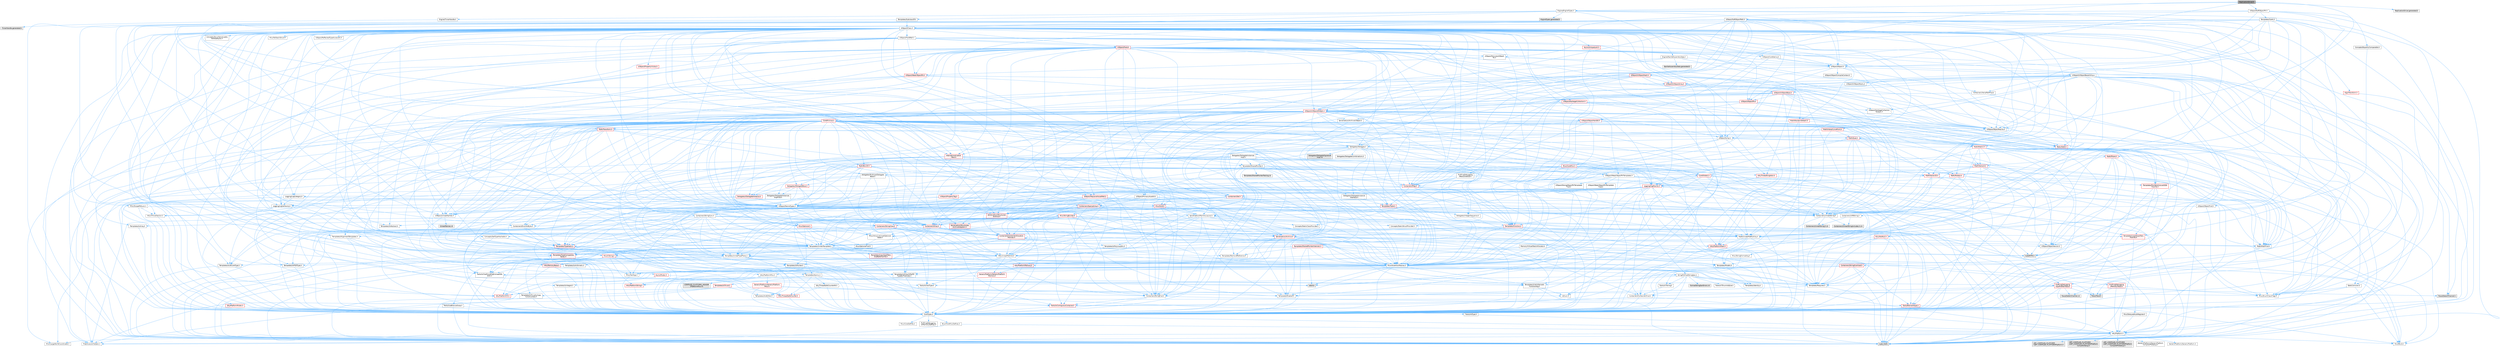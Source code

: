digraph "ReplicationDriver.h"
{
 // INTERACTIVE_SVG=YES
 // LATEX_PDF_SIZE
  bgcolor="transparent";
  edge [fontname=Helvetica,fontsize=10,labelfontname=Helvetica,labelfontsize=10];
  node [fontname=Helvetica,fontsize=10,shape=box,height=0.2,width=0.4];
  Node1 [id="Node000001",label="ReplicationDriver.h",height=0.2,width=0.4,color="gray40", fillcolor="grey60", style="filled", fontcolor="black",tooltip=" "];
  Node1 -> Node2 [id="edge1_Node000001_Node000002",color="steelblue1",style="solid",tooltip=" "];
  Node2 [id="Node000002",label="Delegates/Delegate.h",height=0.2,width=0.4,color="grey40", fillcolor="white", style="filled",URL="$d4/d80/Delegate_8h.html",tooltip=" "];
  Node2 -> Node3 [id="edge2_Node000002_Node000003",color="steelblue1",style="solid",tooltip=" "];
  Node3 [id="Node000003",label="CoreTypes.h",height=0.2,width=0.4,color="grey40", fillcolor="white", style="filled",URL="$dc/dec/CoreTypes_8h.html",tooltip=" "];
  Node3 -> Node4 [id="edge3_Node000003_Node000004",color="steelblue1",style="solid",tooltip=" "];
  Node4 [id="Node000004",label="HAL/Platform.h",height=0.2,width=0.4,color="grey40", fillcolor="white", style="filled",URL="$d9/dd0/Platform_8h.html",tooltip=" "];
  Node4 -> Node5 [id="edge4_Node000004_Node000005",color="steelblue1",style="solid",tooltip=" "];
  Node5 [id="Node000005",label="Misc/Build.h",height=0.2,width=0.4,color="grey40", fillcolor="white", style="filled",URL="$d3/dbb/Build_8h.html",tooltip=" "];
  Node4 -> Node6 [id="edge5_Node000004_Node000006",color="steelblue1",style="solid",tooltip=" "];
  Node6 [id="Node000006",label="Misc/LargeWorldCoordinates.h",height=0.2,width=0.4,color="grey40", fillcolor="white", style="filled",URL="$d2/dcb/LargeWorldCoordinates_8h.html",tooltip=" "];
  Node4 -> Node7 [id="edge6_Node000004_Node000007",color="steelblue1",style="solid",tooltip=" "];
  Node7 [id="Node000007",label="type_traits",height=0.2,width=0.4,color="grey60", fillcolor="#E0E0E0", style="filled",tooltip=" "];
  Node4 -> Node8 [id="edge7_Node000004_Node000008",color="steelblue1",style="solid",tooltip=" "];
  Node8 [id="Node000008",label="PreprocessorHelpers.h",height=0.2,width=0.4,color="grey40", fillcolor="white", style="filled",URL="$db/ddb/PreprocessorHelpers_8h.html",tooltip=" "];
  Node4 -> Node9 [id="edge8_Node000004_Node000009",color="steelblue1",style="solid",tooltip=" "];
  Node9 [id="Node000009",label="UBT_COMPILED_PLATFORM\l/UBT_COMPILED_PLATFORMPlatform\lCompilerPreSetup.h",height=0.2,width=0.4,color="grey60", fillcolor="#E0E0E0", style="filled",tooltip=" "];
  Node4 -> Node10 [id="edge9_Node000004_Node000010",color="steelblue1",style="solid",tooltip=" "];
  Node10 [id="Node000010",label="GenericPlatform/GenericPlatform\lCompilerPreSetup.h",height=0.2,width=0.4,color="grey40", fillcolor="white", style="filled",URL="$d9/dc8/GenericPlatformCompilerPreSetup_8h.html",tooltip=" "];
  Node4 -> Node11 [id="edge10_Node000004_Node000011",color="steelblue1",style="solid",tooltip=" "];
  Node11 [id="Node000011",label="GenericPlatform/GenericPlatform.h",height=0.2,width=0.4,color="grey40", fillcolor="white", style="filled",URL="$d6/d84/GenericPlatform_8h.html",tooltip=" "];
  Node4 -> Node12 [id="edge11_Node000004_Node000012",color="steelblue1",style="solid",tooltip=" "];
  Node12 [id="Node000012",label="UBT_COMPILED_PLATFORM\l/UBT_COMPILED_PLATFORMPlatform.h",height=0.2,width=0.4,color="grey60", fillcolor="#E0E0E0", style="filled",tooltip=" "];
  Node4 -> Node13 [id="edge12_Node000004_Node000013",color="steelblue1",style="solid",tooltip=" "];
  Node13 [id="Node000013",label="UBT_COMPILED_PLATFORM\l/UBT_COMPILED_PLATFORMPlatform\lCompilerSetup.h",height=0.2,width=0.4,color="grey60", fillcolor="#E0E0E0", style="filled",tooltip=" "];
  Node3 -> Node14 [id="edge13_Node000003_Node000014",color="steelblue1",style="solid",tooltip=" "];
  Node14 [id="Node000014",label="ProfilingDebugging\l/UMemoryDefines.h",height=0.2,width=0.4,color="grey40", fillcolor="white", style="filled",URL="$d2/da2/UMemoryDefines_8h.html",tooltip=" "];
  Node3 -> Node15 [id="edge14_Node000003_Node000015",color="steelblue1",style="solid",tooltip=" "];
  Node15 [id="Node000015",label="Misc/CoreMiscDefines.h",height=0.2,width=0.4,color="grey40", fillcolor="white", style="filled",URL="$da/d38/CoreMiscDefines_8h.html",tooltip=" "];
  Node15 -> Node4 [id="edge15_Node000015_Node000004",color="steelblue1",style="solid",tooltip=" "];
  Node15 -> Node8 [id="edge16_Node000015_Node000008",color="steelblue1",style="solid",tooltip=" "];
  Node3 -> Node16 [id="edge17_Node000003_Node000016",color="steelblue1",style="solid",tooltip=" "];
  Node16 [id="Node000016",label="Misc/CoreDefines.h",height=0.2,width=0.4,color="grey40", fillcolor="white", style="filled",URL="$d3/dd2/CoreDefines_8h.html",tooltip=" "];
  Node2 -> Node17 [id="edge18_Node000002_Node000017",color="steelblue1",style="solid",tooltip=" "];
  Node17 [id="Node000017",label="Misc/AssertionMacros.h",height=0.2,width=0.4,color="grey40", fillcolor="white", style="filled",URL="$d0/dfa/AssertionMacros_8h.html",tooltip=" "];
  Node17 -> Node3 [id="edge19_Node000017_Node000003",color="steelblue1",style="solid",tooltip=" "];
  Node17 -> Node4 [id="edge20_Node000017_Node000004",color="steelblue1",style="solid",tooltip=" "];
  Node17 -> Node18 [id="edge21_Node000017_Node000018",color="steelblue1",style="solid",tooltip=" "];
  Node18 [id="Node000018",label="HAL/PlatformMisc.h",height=0.2,width=0.4,color="grey40", fillcolor="white", style="filled",URL="$d0/df5/PlatformMisc_8h.html",tooltip=" "];
  Node18 -> Node3 [id="edge22_Node000018_Node000003",color="steelblue1",style="solid",tooltip=" "];
  Node18 -> Node19 [id="edge23_Node000018_Node000019",color="steelblue1",style="solid",tooltip=" "];
  Node19 [id="Node000019",label="GenericPlatform/GenericPlatform\lMisc.h",height=0.2,width=0.4,color="red", fillcolor="#FFF0F0", style="filled",URL="$db/d9a/GenericPlatformMisc_8h.html",tooltip=" "];
  Node19 -> Node20 [id="edge24_Node000019_Node000020",color="steelblue1",style="solid",tooltip=" "];
  Node20 [id="Node000020",label="Containers/StringFwd.h",height=0.2,width=0.4,color="grey40", fillcolor="white", style="filled",URL="$df/d37/StringFwd_8h.html",tooltip=" "];
  Node20 -> Node3 [id="edge25_Node000020_Node000003",color="steelblue1",style="solid",tooltip=" "];
  Node20 -> Node21 [id="edge26_Node000020_Node000021",color="steelblue1",style="solid",tooltip=" "];
  Node21 [id="Node000021",label="Traits/ElementType.h",height=0.2,width=0.4,color="red", fillcolor="#FFF0F0", style="filled",URL="$d5/d4f/ElementType_8h.html",tooltip=" "];
  Node21 -> Node4 [id="edge27_Node000021_Node000004",color="steelblue1",style="solid",tooltip=" "];
  Node21 -> Node7 [id="edge28_Node000021_Node000007",color="steelblue1",style="solid",tooltip=" "];
  Node20 -> Node23 [id="edge29_Node000020_Node000023",color="steelblue1",style="solid",tooltip=" "];
  Node23 [id="Node000023",label="Traits/IsContiguousContainer.h",height=0.2,width=0.4,color="red", fillcolor="#FFF0F0", style="filled",URL="$d5/d3c/IsContiguousContainer_8h.html",tooltip=" "];
  Node23 -> Node3 [id="edge30_Node000023_Node000003",color="steelblue1",style="solid",tooltip=" "];
  Node19 -> Node3 [id="edge31_Node000019_Node000003",color="steelblue1",style="solid",tooltip=" "];
  Node19 -> Node30 [id="edge32_Node000019_Node000030",color="steelblue1",style="solid",tooltip=" "];
  Node30 [id="Node000030",label="HAL/PlatformCrt.h",height=0.2,width=0.4,color="red", fillcolor="#FFF0F0", style="filled",URL="$d8/d75/PlatformCrt_8h.html",tooltip=" "];
  Node19 -> Node42 [id="edge33_Node000019_Node000042",color="steelblue1",style="solid",tooltip=" "];
  Node42 [id="Node000042",label="Misc/EnumClassFlags.h",height=0.2,width=0.4,color="grey40", fillcolor="white", style="filled",URL="$d8/de7/EnumClassFlags_8h.html",tooltip=" "];
  Node18 -> Node45 [id="edge34_Node000018_Node000045",color="steelblue1",style="solid",tooltip=" "];
  Node45 [id="Node000045",label="COMPILED_PLATFORM_HEADER\l(PlatformMisc.h)",height=0.2,width=0.4,color="grey60", fillcolor="#E0E0E0", style="filled",tooltip=" "];
  Node18 -> Node46 [id="edge35_Node000018_Node000046",color="steelblue1",style="solid",tooltip=" "];
  Node46 [id="Node000046",label="ProfilingDebugging\l/CpuProfilerTrace.h",height=0.2,width=0.4,color="red", fillcolor="#FFF0F0", style="filled",URL="$da/dcb/CpuProfilerTrace_8h.html",tooltip=" "];
  Node46 -> Node3 [id="edge36_Node000046_Node000003",color="steelblue1",style="solid",tooltip=" "];
  Node46 -> Node26 [id="edge37_Node000046_Node000026",color="steelblue1",style="solid",tooltip=" "];
  Node26 [id="Node000026",label="Containers/ContainersFwd.h",height=0.2,width=0.4,color="grey40", fillcolor="white", style="filled",URL="$d4/d0a/ContainersFwd_8h.html",tooltip=" "];
  Node26 -> Node4 [id="edge38_Node000026_Node000004",color="steelblue1",style="solid",tooltip=" "];
  Node26 -> Node3 [id="edge39_Node000026_Node000003",color="steelblue1",style="solid",tooltip=" "];
  Node26 -> Node23 [id="edge40_Node000026_Node000023",color="steelblue1",style="solid",tooltip=" "];
  Node46 -> Node8 [id="edge41_Node000046_Node000008",color="steelblue1",style="solid",tooltip=" "];
  Node46 -> Node5 [id="edge42_Node000046_Node000005",color="steelblue1",style="solid",tooltip=" "];
  Node46 -> Node51 [id="edge43_Node000046_Node000051",color="steelblue1",style="solid",tooltip=" "];
  Node51 [id="Node000051",label="Trace/Detail/Channel.h",height=0.2,width=0.4,color="grey60", fillcolor="#E0E0E0", style="filled",tooltip=" "];
  Node46 -> Node52 [id="edge44_Node000046_Node000052",color="steelblue1",style="solid",tooltip=" "];
  Node52 [id="Node000052",label="Trace/Detail/Channel.inl",height=0.2,width=0.4,color="grey60", fillcolor="#E0E0E0", style="filled",tooltip=" "];
  Node46 -> Node53 [id="edge45_Node000046_Node000053",color="steelblue1",style="solid",tooltip=" "];
  Node53 [id="Node000053",label="Trace/Trace.h",height=0.2,width=0.4,color="grey60", fillcolor="#E0E0E0", style="filled",tooltip=" "];
  Node17 -> Node8 [id="edge46_Node000017_Node000008",color="steelblue1",style="solid",tooltip=" "];
  Node17 -> Node54 [id="edge47_Node000017_Node000054",color="steelblue1",style="solid",tooltip=" "];
  Node54 [id="Node000054",label="Templates/EnableIf.h",height=0.2,width=0.4,color="grey40", fillcolor="white", style="filled",URL="$d7/d60/EnableIf_8h.html",tooltip=" "];
  Node54 -> Node3 [id="edge48_Node000054_Node000003",color="steelblue1",style="solid",tooltip=" "];
  Node17 -> Node55 [id="edge49_Node000017_Node000055",color="steelblue1",style="solid",tooltip=" "];
  Node55 [id="Node000055",label="Templates/IsArrayOrRefOf\lTypeByPredicate.h",height=0.2,width=0.4,color="grey40", fillcolor="white", style="filled",URL="$d6/da1/IsArrayOrRefOfTypeByPredicate_8h.html",tooltip=" "];
  Node55 -> Node3 [id="edge50_Node000055_Node000003",color="steelblue1",style="solid",tooltip=" "];
  Node17 -> Node56 [id="edge51_Node000017_Node000056",color="steelblue1",style="solid",tooltip=" "];
  Node56 [id="Node000056",label="Templates/IsValidVariadic\lFunctionArg.h",height=0.2,width=0.4,color="grey40", fillcolor="white", style="filled",URL="$d0/dc8/IsValidVariadicFunctionArg_8h.html",tooltip=" "];
  Node56 -> Node3 [id="edge52_Node000056_Node000003",color="steelblue1",style="solid",tooltip=" "];
  Node56 -> Node57 [id="edge53_Node000056_Node000057",color="steelblue1",style="solid",tooltip=" "];
  Node57 [id="Node000057",label="IsEnum.h",height=0.2,width=0.4,color="grey40", fillcolor="white", style="filled",URL="$d4/de5/IsEnum_8h.html",tooltip=" "];
  Node56 -> Node7 [id="edge54_Node000056_Node000007",color="steelblue1",style="solid",tooltip=" "];
  Node17 -> Node58 [id="edge55_Node000017_Node000058",color="steelblue1",style="solid",tooltip=" "];
  Node58 [id="Node000058",label="Traits/IsCharEncodingCompatible\lWith.h",height=0.2,width=0.4,color="grey40", fillcolor="white", style="filled",URL="$df/dd1/IsCharEncodingCompatibleWith_8h.html",tooltip=" "];
  Node58 -> Node7 [id="edge56_Node000058_Node000007",color="steelblue1",style="solid",tooltip=" "];
  Node58 -> Node59 [id="edge57_Node000058_Node000059",color="steelblue1",style="solid",tooltip=" "];
  Node59 [id="Node000059",label="Traits/IsCharType.h",height=0.2,width=0.4,color="grey40", fillcolor="white", style="filled",URL="$db/d51/IsCharType_8h.html",tooltip=" "];
  Node59 -> Node3 [id="edge58_Node000059_Node000003",color="steelblue1",style="solid",tooltip=" "];
  Node17 -> Node60 [id="edge59_Node000017_Node000060",color="steelblue1",style="solid",tooltip=" "];
  Node60 [id="Node000060",label="Misc/VarArgs.h",height=0.2,width=0.4,color="grey40", fillcolor="white", style="filled",URL="$d5/d6f/VarArgs_8h.html",tooltip=" "];
  Node60 -> Node3 [id="edge60_Node000060_Node000003",color="steelblue1",style="solid",tooltip=" "];
  Node17 -> Node61 [id="edge61_Node000017_Node000061",color="steelblue1",style="solid",tooltip=" "];
  Node61 [id="Node000061",label="String/FormatStringSan.h",height=0.2,width=0.4,color="grey40", fillcolor="white", style="filled",URL="$d3/d8b/FormatStringSan_8h.html",tooltip=" "];
  Node61 -> Node7 [id="edge62_Node000061_Node000007",color="steelblue1",style="solid",tooltip=" "];
  Node61 -> Node3 [id="edge63_Node000061_Node000003",color="steelblue1",style="solid",tooltip=" "];
  Node61 -> Node62 [id="edge64_Node000061_Node000062",color="steelblue1",style="solid",tooltip=" "];
  Node62 [id="Node000062",label="Templates/Requires.h",height=0.2,width=0.4,color="grey40", fillcolor="white", style="filled",URL="$dc/d96/Requires_8h.html",tooltip=" "];
  Node62 -> Node54 [id="edge65_Node000062_Node000054",color="steelblue1",style="solid",tooltip=" "];
  Node62 -> Node7 [id="edge66_Node000062_Node000007",color="steelblue1",style="solid",tooltip=" "];
  Node61 -> Node63 [id="edge67_Node000061_Node000063",color="steelblue1",style="solid",tooltip=" "];
  Node63 [id="Node000063",label="Templates/Identity.h",height=0.2,width=0.4,color="grey40", fillcolor="white", style="filled",URL="$d0/dd5/Identity_8h.html",tooltip=" "];
  Node61 -> Node56 [id="edge68_Node000061_Node000056",color="steelblue1",style="solid",tooltip=" "];
  Node61 -> Node59 [id="edge69_Node000061_Node000059",color="steelblue1",style="solid",tooltip=" "];
  Node61 -> Node64 [id="edge70_Node000061_Node000064",color="steelblue1",style="solid",tooltip=" "];
  Node64 [id="Node000064",label="Traits/IsTEnumAsByte.h",height=0.2,width=0.4,color="grey40", fillcolor="white", style="filled",URL="$d1/de6/IsTEnumAsByte_8h.html",tooltip=" "];
  Node61 -> Node65 [id="edge71_Node000061_Node000065",color="steelblue1",style="solid",tooltip=" "];
  Node65 [id="Node000065",label="Traits/IsTString.h",height=0.2,width=0.4,color="grey40", fillcolor="white", style="filled",URL="$d0/df8/IsTString_8h.html",tooltip=" "];
  Node65 -> Node26 [id="edge72_Node000065_Node000026",color="steelblue1",style="solid",tooltip=" "];
  Node61 -> Node26 [id="edge73_Node000061_Node000026",color="steelblue1",style="solid",tooltip=" "];
  Node61 -> Node66 [id="edge74_Node000061_Node000066",color="steelblue1",style="solid",tooltip=" "];
  Node66 [id="Node000066",label="FormatStringSanErrors.inl",height=0.2,width=0.4,color="grey60", fillcolor="#E0E0E0", style="filled",tooltip=" "];
  Node17 -> Node67 [id="edge75_Node000017_Node000067",color="steelblue1",style="solid",tooltip=" "];
  Node67 [id="Node000067",label="atomic",height=0.2,width=0.4,color="grey60", fillcolor="#E0E0E0", style="filled",tooltip=" "];
  Node2 -> Node68 [id="edge76_Node000002_Node000068",color="steelblue1",style="solid",tooltip=" "];
  Node68 [id="Node000068",label="UObject/NameTypes.h",height=0.2,width=0.4,color="grey40", fillcolor="white", style="filled",URL="$d6/d35/NameTypes_8h.html",tooltip=" "];
  Node68 -> Node3 [id="edge77_Node000068_Node000003",color="steelblue1",style="solid",tooltip=" "];
  Node68 -> Node17 [id="edge78_Node000068_Node000017",color="steelblue1",style="solid",tooltip=" "];
  Node68 -> Node69 [id="edge79_Node000068_Node000069",color="steelblue1",style="solid",tooltip=" "];
  Node69 [id="Node000069",label="HAL/UnrealMemory.h",height=0.2,width=0.4,color="grey40", fillcolor="white", style="filled",URL="$d9/d96/UnrealMemory_8h.html",tooltip=" "];
  Node69 -> Node3 [id="edge80_Node000069_Node000003",color="steelblue1",style="solid",tooltip=" "];
  Node69 -> Node70 [id="edge81_Node000069_Node000070",color="steelblue1",style="solid",tooltip=" "];
  Node70 [id="Node000070",label="GenericPlatform/GenericPlatform\lMemory.h",height=0.2,width=0.4,color="red", fillcolor="#FFF0F0", style="filled",URL="$dd/d22/GenericPlatformMemory_8h.html",tooltip=" "];
  Node70 -> Node3 [id="edge82_Node000070_Node000003",color="steelblue1",style="solid",tooltip=" "];
  Node70 -> Node71 [id="edge83_Node000070_Node000071",color="steelblue1",style="solid",tooltip=" "];
  Node71 [id="Node000071",label="HAL/PlatformString.h",height=0.2,width=0.4,color="red", fillcolor="#FFF0F0", style="filled",URL="$db/db5/PlatformString_8h.html",tooltip=" "];
  Node71 -> Node3 [id="edge84_Node000071_Node000003",color="steelblue1",style="solid",tooltip=" "];
  Node69 -> Node73 [id="edge85_Node000069_Node000073",color="steelblue1",style="solid",tooltip=" "];
  Node73 [id="Node000073",label="HAL/MemoryBase.h",height=0.2,width=0.4,color="red", fillcolor="#FFF0F0", style="filled",URL="$d6/d9f/MemoryBase_8h.html",tooltip=" "];
  Node73 -> Node3 [id="edge86_Node000073_Node000003",color="steelblue1",style="solid",tooltip=" "];
  Node73 -> Node30 [id="edge87_Node000073_Node000030",color="steelblue1",style="solid",tooltip=" "];
  Node73 -> Node77 [id="edge88_Node000073_Node000077",color="steelblue1",style="solid",tooltip=" "];
  Node77 [id="Node000077",label="Templates/Atomic.h",height=0.2,width=0.4,color="grey40", fillcolor="white", style="filled",URL="$d3/d91/Atomic_8h.html",tooltip=" "];
  Node77 -> Node78 [id="edge89_Node000077_Node000078",color="steelblue1",style="solid",tooltip=" "];
  Node78 [id="Node000078",label="HAL/ThreadSafeCounter.h",height=0.2,width=0.4,color="red", fillcolor="#FFF0F0", style="filled",URL="$dc/dc9/ThreadSafeCounter_8h.html",tooltip=" "];
  Node78 -> Node3 [id="edge90_Node000078_Node000003",color="steelblue1",style="solid",tooltip=" "];
  Node77 -> Node79 [id="edge91_Node000077_Node000079",color="steelblue1",style="solid",tooltip=" "];
  Node79 [id="Node000079",label="HAL/ThreadSafeCounter64.h",height=0.2,width=0.4,color="grey40", fillcolor="white", style="filled",URL="$d0/d12/ThreadSafeCounter64_8h.html",tooltip=" "];
  Node79 -> Node3 [id="edge92_Node000079_Node000003",color="steelblue1",style="solid",tooltip=" "];
  Node79 -> Node78 [id="edge93_Node000079_Node000078",color="steelblue1",style="solid",tooltip=" "];
  Node77 -> Node80 [id="edge94_Node000077_Node000080",color="steelblue1",style="solid",tooltip=" "];
  Node80 [id="Node000080",label="Templates/IsIntegral.h",height=0.2,width=0.4,color="grey40", fillcolor="white", style="filled",URL="$da/d64/IsIntegral_8h.html",tooltip=" "];
  Node80 -> Node3 [id="edge95_Node000080_Node000003",color="steelblue1",style="solid",tooltip=" "];
  Node77 -> Node81 [id="edge96_Node000077_Node000081",color="steelblue1",style="solid",tooltip=" "];
  Node81 [id="Node000081",label="Templates/IsTrivial.h",height=0.2,width=0.4,color="red", fillcolor="#FFF0F0", style="filled",URL="$da/d4c/IsTrivial_8h.html",tooltip=" "];
  Node81 -> Node82 [id="edge97_Node000081_Node000082",color="steelblue1",style="solid",tooltip=" "];
  Node82 [id="Node000082",label="Templates/AndOrNot.h",height=0.2,width=0.4,color="grey40", fillcolor="white", style="filled",URL="$db/d0a/AndOrNot_8h.html",tooltip=" "];
  Node82 -> Node3 [id="edge98_Node000082_Node000003",color="steelblue1",style="solid",tooltip=" "];
  Node81 -> Node83 [id="edge99_Node000081_Node000083",color="steelblue1",style="solid",tooltip=" "];
  Node83 [id="Node000083",label="Templates/IsTriviallyCopy\lConstructible.h",height=0.2,width=0.4,color="grey40", fillcolor="white", style="filled",URL="$d3/d78/IsTriviallyCopyConstructible_8h.html",tooltip=" "];
  Node83 -> Node3 [id="edge100_Node000083_Node000003",color="steelblue1",style="solid",tooltip=" "];
  Node83 -> Node7 [id="edge101_Node000083_Node000007",color="steelblue1",style="solid",tooltip=" "];
  Node81 -> Node7 [id="edge102_Node000081_Node000007",color="steelblue1",style="solid",tooltip=" "];
  Node77 -> Node85 [id="edge103_Node000077_Node000085",color="steelblue1",style="solid",tooltip=" "];
  Node85 [id="Node000085",label="Traits/IntType.h",height=0.2,width=0.4,color="grey40", fillcolor="white", style="filled",URL="$d7/deb/IntType_8h.html",tooltip=" "];
  Node85 -> Node4 [id="edge104_Node000085_Node000004",color="steelblue1",style="solid",tooltip=" "];
  Node77 -> Node67 [id="edge105_Node000077_Node000067",color="steelblue1",style="solid",tooltip=" "];
  Node69 -> Node86 [id="edge106_Node000069_Node000086",color="steelblue1",style="solid",tooltip=" "];
  Node86 [id="Node000086",label="HAL/PlatformMemory.h",height=0.2,width=0.4,color="red", fillcolor="#FFF0F0", style="filled",URL="$de/d68/PlatformMemory_8h.html",tooltip=" "];
  Node86 -> Node3 [id="edge107_Node000086_Node000003",color="steelblue1",style="solid",tooltip=" "];
  Node86 -> Node70 [id="edge108_Node000086_Node000070",color="steelblue1",style="solid",tooltip=" "];
  Node69 -> Node88 [id="edge109_Node000069_Node000088",color="steelblue1",style="solid",tooltip=" "];
  Node88 [id="Node000088",label="ProfilingDebugging\l/MemoryTrace.h",height=0.2,width=0.4,color="red", fillcolor="#FFF0F0", style="filled",URL="$da/dd7/MemoryTrace_8h.html",tooltip=" "];
  Node88 -> Node4 [id="edge110_Node000088_Node000004",color="steelblue1",style="solid",tooltip=" "];
  Node88 -> Node42 [id="edge111_Node000088_Node000042",color="steelblue1",style="solid",tooltip=" "];
  Node88 -> Node53 [id="edge112_Node000088_Node000053",color="steelblue1",style="solid",tooltip=" "];
  Node69 -> Node89 [id="edge113_Node000069_Node000089",color="steelblue1",style="solid",tooltip=" "];
  Node89 [id="Node000089",label="Templates/IsPointer.h",height=0.2,width=0.4,color="grey40", fillcolor="white", style="filled",URL="$d7/d05/IsPointer_8h.html",tooltip=" "];
  Node89 -> Node3 [id="edge114_Node000089_Node000003",color="steelblue1",style="solid",tooltip=" "];
  Node68 -> Node90 [id="edge115_Node000068_Node000090",color="steelblue1",style="solid",tooltip=" "];
  Node90 [id="Node000090",label="Templates/UnrealTypeTraits.h",height=0.2,width=0.4,color="grey40", fillcolor="white", style="filled",URL="$d2/d2d/UnrealTypeTraits_8h.html",tooltip=" "];
  Node90 -> Node3 [id="edge116_Node000090_Node000003",color="steelblue1",style="solid",tooltip=" "];
  Node90 -> Node89 [id="edge117_Node000090_Node000089",color="steelblue1",style="solid",tooltip=" "];
  Node90 -> Node17 [id="edge118_Node000090_Node000017",color="steelblue1",style="solid",tooltip=" "];
  Node90 -> Node82 [id="edge119_Node000090_Node000082",color="steelblue1",style="solid",tooltip=" "];
  Node90 -> Node54 [id="edge120_Node000090_Node000054",color="steelblue1",style="solid",tooltip=" "];
  Node90 -> Node91 [id="edge121_Node000090_Node000091",color="steelblue1",style="solid",tooltip=" "];
  Node91 [id="Node000091",label="Templates/IsArithmetic.h",height=0.2,width=0.4,color="grey40", fillcolor="white", style="filled",URL="$d2/d5d/IsArithmetic_8h.html",tooltip=" "];
  Node91 -> Node3 [id="edge122_Node000091_Node000003",color="steelblue1",style="solid",tooltip=" "];
  Node90 -> Node57 [id="edge123_Node000090_Node000057",color="steelblue1",style="solid",tooltip=" "];
  Node90 -> Node92 [id="edge124_Node000090_Node000092",color="steelblue1",style="solid",tooltip=" "];
  Node92 [id="Node000092",label="Templates/Models.h",height=0.2,width=0.4,color="grey40", fillcolor="white", style="filled",URL="$d3/d0c/Models_8h.html",tooltip=" "];
  Node92 -> Node63 [id="edge125_Node000092_Node000063",color="steelblue1",style="solid",tooltip=" "];
  Node90 -> Node93 [id="edge126_Node000090_Node000093",color="steelblue1",style="solid",tooltip=" "];
  Node93 [id="Node000093",label="Templates/IsPODType.h",height=0.2,width=0.4,color="grey40", fillcolor="white", style="filled",URL="$d7/db1/IsPODType_8h.html",tooltip=" "];
  Node93 -> Node3 [id="edge127_Node000093_Node000003",color="steelblue1",style="solid",tooltip=" "];
  Node90 -> Node94 [id="edge128_Node000090_Node000094",color="steelblue1",style="solid",tooltip=" "];
  Node94 [id="Node000094",label="Templates/IsUECoreType.h",height=0.2,width=0.4,color="grey40", fillcolor="white", style="filled",URL="$d1/db8/IsUECoreType_8h.html",tooltip=" "];
  Node94 -> Node3 [id="edge129_Node000094_Node000003",color="steelblue1",style="solid",tooltip=" "];
  Node94 -> Node7 [id="edge130_Node000094_Node000007",color="steelblue1",style="solid",tooltip=" "];
  Node90 -> Node83 [id="edge131_Node000090_Node000083",color="steelblue1",style="solid",tooltip=" "];
  Node68 -> Node95 [id="edge132_Node000068_Node000095",color="steelblue1",style="solid",tooltip=" "];
  Node95 [id="Node000095",label="Templates/UnrealTemplate.h",height=0.2,width=0.4,color="grey40", fillcolor="white", style="filled",URL="$d4/d24/UnrealTemplate_8h.html",tooltip=" "];
  Node95 -> Node3 [id="edge133_Node000095_Node000003",color="steelblue1",style="solid",tooltip=" "];
  Node95 -> Node89 [id="edge134_Node000095_Node000089",color="steelblue1",style="solid",tooltip=" "];
  Node95 -> Node69 [id="edge135_Node000095_Node000069",color="steelblue1",style="solid",tooltip=" "];
  Node95 -> Node96 [id="edge136_Node000095_Node000096",color="steelblue1",style="solid",tooltip=" "];
  Node96 [id="Node000096",label="Templates/CopyQualifiers\lAndRefsFromTo.h",height=0.2,width=0.4,color="red", fillcolor="#FFF0F0", style="filled",URL="$d3/db3/CopyQualifiersAndRefsFromTo_8h.html",tooltip=" "];
  Node95 -> Node90 [id="edge137_Node000095_Node000090",color="steelblue1",style="solid",tooltip=" "];
  Node95 -> Node98 [id="edge138_Node000095_Node000098",color="steelblue1",style="solid",tooltip=" "];
  Node98 [id="Node000098",label="Templates/RemoveReference.h",height=0.2,width=0.4,color="grey40", fillcolor="white", style="filled",URL="$da/dbe/RemoveReference_8h.html",tooltip=" "];
  Node98 -> Node3 [id="edge139_Node000098_Node000003",color="steelblue1",style="solid",tooltip=" "];
  Node95 -> Node62 [id="edge140_Node000095_Node000062",color="steelblue1",style="solid",tooltip=" "];
  Node95 -> Node99 [id="edge141_Node000095_Node000099",color="steelblue1",style="solid",tooltip=" "];
  Node99 [id="Node000099",label="Templates/TypeCompatible\lBytes.h",height=0.2,width=0.4,color="red", fillcolor="#FFF0F0", style="filled",URL="$df/d0a/TypeCompatibleBytes_8h.html",tooltip=" "];
  Node99 -> Node3 [id="edge142_Node000099_Node000003",color="steelblue1",style="solid",tooltip=" "];
  Node99 -> Node7 [id="edge143_Node000099_Node000007",color="steelblue1",style="solid",tooltip=" "];
  Node95 -> Node63 [id="edge144_Node000095_Node000063",color="steelblue1",style="solid",tooltip=" "];
  Node95 -> Node23 [id="edge145_Node000095_Node000023",color="steelblue1",style="solid",tooltip=" "];
  Node95 -> Node100 [id="edge146_Node000095_Node000100",color="steelblue1",style="solid",tooltip=" "];
  Node100 [id="Node000100",label="Traits/UseBitwiseSwap.h",height=0.2,width=0.4,color="grey40", fillcolor="white", style="filled",URL="$db/df3/UseBitwiseSwap_8h.html",tooltip=" "];
  Node100 -> Node3 [id="edge147_Node000100_Node000003",color="steelblue1",style="solid",tooltip=" "];
  Node100 -> Node7 [id="edge148_Node000100_Node000007",color="steelblue1",style="solid",tooltip=" "];
  Node95 -> Node7 [id="edge149_Node000095_Node000007",color="steelblue1",style="solid",tooltip=" "];
  Node68 -> Node101 [id="edge150_Node000068_Node000101",color="steelblue1",style="solid",tooltip=" "];
  Node101 [id="Node000101",label="Containers/UnrealString.h",height=0.2,width=0.4,color="grey40", fillcolor="white", style="filled",URL="$d5/dba/UnrealString_8h.html",tooltip=" "];
  Node101 -> Node102 [id="edge151_Node000101_Node000102",color="steelblue1",style="solid",tooltip=" "];
  Node102 [id="Node000102",label="Containers/UnrealStringIncludes.h.inl",height=0.2,width=0.4,color="grey60", fillcolor="#E0E0E0", style="filled",tooltip=" "];
  Node101 -> Node103 [id="edge152_Node000101_Node000103",color="steelblue1",style="solid",tooltip=" "];
  Node103 [id="Node000103",label="Containers/UnrealString.h.inl",height=0.2,width=0.4,color="grey60", fillcolor="#E0E0E0", style="filled",tooltip=" "];
  Node101 -> Node104 [id="edge153_Node000101_Node000104",color="steelblue1",style="solid",tooltip=" "];
  Node104 [id="Node000104",label="Misc/StringFormatArg.h",height=0.2,width=0.4,color="grey40", fillcolor="white", style="filled",URL="$d2/d16/StringFormatArg_8h.html",tooltip=" "];
  Node104 -> Node26 [id="edge154_Node000104_Node000026",color="steelblue1",style="solid",tooltip=" "];
  Node68 -> Node105 [id="edge155_Node000068_Node000105",color="steelblue1",style="solid",tooltip=" "];
  Node105 [id="Node000105",label="HAL/CriticalSection.h",height=0.2,width=0.4,color="grey40", fillcolor="white", style="filled",URL="$d6/d90/CriticalSection_8h.html",tooltip=" "];
  Node105 -> Node106 [id="edge156_Node000105_Node000106",color="steelblue1",style="solid",tooltip=" "];
  Node106 [id="Node000106",label="HAL/PlatformMutex.h",height=0.2,width=0.4,color="red", fillcolor="#FFF0F0", style="filled",URL="$d9/d0b/PlatformMutex_8h.html",tooltip=" "];
  Node106 -> Node3 [id="edge157_Node000106_Node000003",color="steelblue1",style="solid",tooltip=" "];
  Node68 -> Node108 [id="edge158_Node000068_Node000108",color="steelblue1",style="solid",tooltip=" "];
  Node108 [id="Node000108",label="Containers/StringConv.h",height=0.2,width=0.4,color="grey40", fillcolor="white", style="filled",URL="$d3/ddf/StringConv_8h.html",tooltip=" "];
  Node108 -> Node3 [id="edge159_Node000108_Node000003",color="steelblue1",style="solid",tooltip=" "];
  Node108 -> Node17 [id="edge160_Node000108_Node000017",color="steelblue1",style="solid",tooltip=" "];
  Node108 -> Node109 [id="edge161_Node000108_Node000109",color="steelblue1",style="solid",tooltip=" "];
  Node109 [id="Node000109",label="Containers/ContainerAllocation\lPolicies.h",height=0.2,width=0.4,color="red", fillcolor="#FFF0F0", style="filled",URL="$d7/dff/ContainerAllocationPolicies_8h.html",tooltip=" "];
  Node109 -> Node3 [id="edge162_Node000109_Node000003",color="steelblue1",style="solid",tooltip=" "];
  Node109 -> Node109 [id="edge163_Node000109_Node000109",color="steelblue1",style="solid",tooltip=" "];
  Node109 -> Node111 [id="edge164_Node000109_Node000111",color="steelblue1",style="solid",tooltip=" "];
  Node111 [id="Node000111",label="HAL/PlatformMath.h",height=0.2,width=0.4,color="red", fillcolor="#FFF0F0", style="filled",URL="$dc/d53/PlatformMath_8h.html",tooltip=" "];
  Node111 -> Node3 [id="edge165_Node000111_Node000003",color="steelblue1",style="solid",tooltip=" "];
  Node109 -> Node69 [id="edge166_Node000109_Node000069",color="steelblue1",style="solid",tooltip=" "];
  Node109 -> Node17 [id="edge167_Node000109_Node000017",color="steelblue1",style="solid",tooltip=" "];
  Node109 -> Node119 [id="edge168_Node000109_Node000119",color="steelblue1",style="solid",tooltip=" "];
  Node119 [id="Node000119",label="Templates/IsPolymorphic.h",height=0.2,width=0.4,color="grey40", fillcolor="white", style="filled",URL="$dc/d20/IsPolymorphic_8h.html",tooltip=" "];
  Node109 -> Node99 [id="edge169_Node000109_Node000099",color="steelblue1",style="solid",tooltip=" "];
  Node109 -> Node7 [id="edge170_Node000109_Node000007",color="steelblue1",style="solid",tooltip=" "];
  Node108 -> Node121 [id="edge171_Node000108_Node000121",color="steelblue1",style="solid",tooltip=" "];
  Node121 [id="Node000121",label="Containers/Array.h",height=0.2,width=0.4,color="red", fillcolor="#FFF0F0", style="filled",URL="$df/dd0/Array_8h.html",tooltip=" "];
  Node121 -> Node3 [id="edge172_Node000121_Node000003",color="steelblue1",style="solid",tooltip=" "];
  Node121 -> Node17 [id="edge173_Node000121_Node000017",color="steelblue1",style="solid",tooltip=" "];
  Node121 -> Node122 [id="edge174_Node000121_Node000122",color="steelblue1",style="solid",tooltip=" "];
  Node122 [id="Node000122",label="Misc/IntrusiveUnsetOptional\lState.h",height=0.2,width=0.4,color="grey40", fillcolor="white", style="filled",URL="$d2/d0a/IntrusiveUnsetOptionalState_8h.html",tooltip=" "];
  Node122 -> Node123 [id="edge175_Node000122_Node000123",color="steelblue1",style="solid",tooltip=" "];
  Node123 [id="Node000123",label="Misc/OptionalFwd.h",height=0.2,width=0.4,color="grey40", fillcolor="white", style="filled",URL="$dc/d50/OptionalFwd_8h.html",tooltip=" "];
  Node121 -> Node69 [id="edge176_Node000121_Node000069",color="steelblue1",style="solid",tooltip=" "];
  Node121 -> Node90 [id="edge177_Node000121_Node000090",color="steelblue1",style="solid",tooltip=" "];
  Node121 -> Node95 [id="edge178_Node000121_Node000095",color="steelblue1",style="solid",tooltip=" "];
  Node121 -> Node109 [id="edge179_Node000121_Node000109",color="steelblue1",style="solid",tooltip=" "];
  Node121 -> Node128 [id="edge180_Node000121_Node000128",color="steelblue1",style="solid",tooltip=" "];
  Node128 [id="Node000128",label="Serialization/Archive.h",height=0.2,width=0.4,color="red", fillcolor="#FFF0F0", style="filled",URL="$d7/d3b/Archive_8h.html",tooltip=" "];
  Node128 -> Node3 [id="edge181_Node000128_Node000003",color="steelblue1",style="solid",tooltip=" "];
  Node128 -> Node27 [id="edge182_Node000128_Node000027",color="steelblue1",style="solid",tooltip=" "];
  Node27 [id="Node000027",label="Math/MathFwd.h",height=0.2,width=0.4,color="grey40", fillcolor="white", style="filled",URL="$d2/d10/MathFwd_8h.html",tooltip=" "];
  Node27 -> Node4 [id="edge183_Node000027_Node000004",color="steelblue1",style="solid",tooltip=" "];
  Node128 -> Node17 [id="edge184_Node000128_Node000017",color="steelblue1",style="solid",tooltip=" "];
  Node128 -> Node5 [id="edge185_Node000128_Node000005",color="steelblue1",style="solid",tooltip=" "];
  Node128 -> Node60 [id="edge186_Node000128_Node000060",color="steelblue1",style="solid",tooltip=" "];
  Node128 -> Node54 [id="edge187_Node000128_Node000054",color="steelblue1",style="solid",tooltip=" "];
  Node128 -> Node55 [id="edge188_Node000128_Node000055",color="steelblue1",style="solid",tooltip=" "];
  Node128 -> Node56 [id="edge189_Node000128_Node000056",color="steelblue1",style="solid",tooltip=" "];
  Node128 -> Node95 [id="edge190_Node000128_Node000095",color="steelblue1",style="solid",tooltip=" "];
  Node128 -> Node58 [id="edge191_Node000128_Node000058",color="steelblue1",style="solid",tooltip=" "];
  Node128 -> Node137 [id="edge192_Node000128_Node000137",color="steelblue1",style="solid",tooltip=" "];
  Node137 [id="Node000137",label="UObject/ObjectVersion.h",height=0.2,width=0.4,color="grey40", fillcolor="white", style="filled",URL="$da/d63/ObjectVersion_8h.html",tooltip=" "];
  Node137 -> Node3 [id="edge193_Node000137_Node000003",color="steelblue1",style="solid",tooltip=" "];
  Node121 -> Node165 [id="edge194_Node000121_Node000165",color="steelblue1",style="solid",tooltip=" "];
  Node165 [id="Node000165",label="Concepts/GetTypeHashable.h",height=0.2,width=0.4,color="grey40", fillcolor="white", style="filled",URL="$d3/da2/GetTypeHashable_8h.html",tooltip=" "];
  Node165 -> Node3 [id="edge195_Node000165_Node000003",color="steelblue1",style="solid",tooltip=" "];
  Node165 -> Node143 [id="edge196_Node000165_Node000143",color="steelblue1",style="solid",tooltip=" "];
  Node143 [id="Node000143",label="Templates/TypeHash.h",height=0.2,width=0.4,color="red", fillcolor="#FFF0F0", style="filled",URL="$d1/d62/TypeHash_8h.html",tooltip=" "];
  Node143 -> Node3 [id="edge197_Node000143_Node000003",color="steelblue1",style="solid",tooltip=" "];
  Node143 -> Node62 [id="edge198_Node000143_Node000062",color="steelblue1",style="solid",tooltip=" "];
  Node143 -> Node7 [id="edge199_Node000143_Node000007",color="steelblue1",style="solid",tooltip=" "];
  Node121 -> Node166 [id="edge200_Node000121_Node000166",color="steelblue1",style="solid",tooltip=" "];
  Node166 [id="Node000166",label="Templates/LosesQualifiers\lFromTo.h",height=0.2,width=0.4,color="red", fillcolor="#FFF0F0", style="filled",URL="$d2/db3/LosesQualifiersFromTo_8h.html",tooltip=" "];
  Node166 -> Node7 [id="edge201_Node000166_Node000007",color="steelblue1",style="solid",tooltip=" "];
  Node121 -> Node62 [id="edge202_Node000121_Node000062",color="steelblue1",style="solid",tooltip=" "];
  Node121 -> Node171 [id="edge203_Node000121_Node000171",color="steelblue1",style="solid",tooltip=" "];
  Node171 [id="Node000171",label="Templates/AlignmentTemplates.h",height=0.2,width=0.4,color="grey40", fillcolor="white", style="filled",URL="$dd/d32/AlignmentTemplates_8h.html",tooltip=" "];
  Node171 -> Node3 [id="edge204_Node000171_Node000003",color="steelblue1",style="solid",tooltip=" "];
  Node171 -> Node80 [id="edge205_Node000171_Node000080",color="steelblue1",style="solid",tooltip=" "];
  Node171 -> Node89 [id="edge206_Node000171_Node000089",color="steelblue1",style="solid",tooltip=" "];
  Node121 -> Node21 [id="edge207_Node000121_Node000021",color="steelblue1",style="solid",tooltip=" "];
  Node121 -> Node7 [id="edge208_Node000121_Node000007",color="steelblue1",style="solid",tooltip=" "];
  Node108 -> Node145 [id="edge209_Node000108_Node000145",color="steelblue1",style="solid",tooltip=" "];
  Node145 [id="Node000145",label="Misc/CString.h",height=0.2,width=0.4,color="red", fillcolor="#FFF0F0", style="filled",URL="$d2/d49/CString_8h.html",tooltip=" "];
  Node145 -> Node3 [id="edge210_Node000145_Node000003",color="steelblue1",style="solid",tooltip=" "];
  Node145 -> Node30 [id="edge211_Node000145_Node000030",color="steelblue1",style="solid",tooltip=" "];
  Node145 -> Node71 [id="edge212_Node000145_Node000071",color="steelblue1",style="solid",tooltip=" "];
  Node145 -> Node17 [id="edge213_Node000145_Node000017",color="steelblue1",style="solid",tooltip=" "];
  Node145 -> Node60 [id="edge214_Node000145_Node000060",color="steelblue1",style="solid",tooltip=" "];
  Node145 -> Node55 [id="edge215_Node000145_Node000055",color="steelblue1",style="solid",tooltip=" "];
  Node145 -> Node56 [id="edge216_Node000145_Node000056",color="steelblue1",style="solid",tooltip=" "];
  Node145 -> Node58 [id="edge217_Node000145_Node000058",color="steelblue1",style="solid",tooltip=" "];
  Node108 -> Node172 [id="edge218_Node000108_Node000172",color="steelblue1",style="solid",tooltip=" "];
  Node172 [id="Node000172",label="Templates/IsArray.h",height=0.2,width=0.4,color="grey40", fillcolor="white", style="filled",URL="$d8/d8d/IsArray_8h.html",tooltip=" "];
  Node172 -> Node3 [id="edge219_Node000172_Node000003",color="steelblue1",style="solid",tooltip=" "];
  Node108 -> Node95 [id="edge220_Node000108_Node000095",color="steelblue1",style="solid",tooltip=" "];
  Node108 -> Node90 [id="edge221_Node000108_Node000090",color="steelblue1",style="solid",tooltip=" "];
  Node108 -> Node21 [id="edge222_Node000108_Node000021",color="steelblue1",style="solid",tooltip=" "];
  Node108 -> Node58 [id="edge223_Node000108_Node000058",color="steelblue1",style="solid",tooltip=" "];
  Node108 -> Node23 [id="edge224_Node000108_Node000023",color="steelblue1",style="solid",tooltip=" "];
  Node108 -> Node7 [id="edge225_Node000108_Node000007",color="steelblue1",style="solid",tooltip=" "];
  Node68 -> Node20 [id="edge226_Node000068_Node000020",color="steelblue1",style="solid",tooltip=" "];
  Node68 -> Node173 [id="edge227_Node000068_Node000173",color="steelblue1",style="solid",tooltip=" "];
  Node173 [id="Node000173",label="UObject/UnrealNames.h",height=0.2,width=0.4,color="grey40", fillcolor="white", style="filled",URL="$d8/db1/UnrealNames_8h.html",tooltip=" "];
  Node173 -> Node3 [id="edge228_Node000173_Node000003",color="steelblue1",style="solid",tooltip=" "];
  Node173 -> Node174 [id="edge229_Node000173_Node000174",color="steelblue1",style="solid",tooltip=" "];
  Node174 [id="Node000174",label="UnrealNames.inl",height=0.2,width=0.4,color="grey60", fillcolor="#E0E0E0", style="filled",tooltip=" "];
  Node68 -> Node77 [id="edge230_Node000068_Node000077",color="steelblue1",style="solid",tooltip=" "];
  Node68 -> Node139 [id="edge231_Node000068_Node000139",color="steelblue1",style="solid",tooltip=" "];
  Node139 [id="Node000139",label="Serialization/MemoryLayout.h",height=0.2,width=0.4,color="grey40", fillcolor="white", style="filled",URL="$d7/d66/MemoryLayout_8h.html",tooltip=" "];
  Node139 -> Node140 [id="edge232_Node000139_Node000140",color="steelblue1",style="solid",tooltip=" "];
  Node140 [id="Node000140",label="Concepts/StaticClassProvider.h",height=0.2,width=0.4,color="grey40", fillcolor="white", style="filled",URL="$dd/d83/StaticClassProvider_8h.html",tooltip=" "];
  Node139 -> Node141 [id="edge233_Node000139_Node000141",color="steelblue1",style="solid",tooltip=" "];
  Node141 [id="Node000141",label="Concepts/StaticStructProvider.h",height=0.2,width=0.4,color="grey40", fillcolor="white", style="filled",URL="$d5/d77/StaticStructProvider_8h.html",tooltip=" "];
  Node139 -> Node142 [id="edge234_Node000139_Node000142",color="steelblue1",style="solid",tooltip=" "];
  Node142 [id="Node000142",label="Containers/EnumAsByte.h",height=0.2,width=0.4,color="grey40", fillcolor="white", style="filled",URL="$d6/d9a/EnumAsByte_8h.html",tooltip=" "];
  Node142 -> Node3 [id="edge235_Node000142_Node000003",color="steelblue1",style="solid",tooltip=" "];
  Node142 -> Node93 [id="edge236_Node000142_Node000093",color="steelblue1",style="solid",tooltip=" "];
  Node142 -> Node143 [id="edge237_Node000142_Node000143",color="steelblue1",style="solid",tooltip=" "];
  Node139 -> Node20 [id="edge238_Node000139_Node000020",color="steelblue1",style="solid",tooltip=" "];
  Node139 -> Node69 [id="edge239_Node000139_Node000069",color="steelblue1",style="solid",tooltip=" "];
  Node139 -> Node150 [id="edge240_Node000139_Node000150",color="steelblue1",style="solid",tooltip=" "];
  Node150 [id="Node000150",label="Misc/DelayedAutoRegister.h",height=0.2,width=0.4,color="grey40", fillcolor="white", style="filled",URL="$d1/dda/DelayedAutoRegister_8h.html",tooltip=" "];
  Node150 -> Node4 [id="edge241_Node000150_Node000004",color="steelblue1",style="solid",tooltip=" "];
  Node139 -> Node54 [id="edge242_Node000139_Node000054",color="steelblue1",style="solid",tooltip=" "];
  Node139 -> Node151 [id="edge243_Node000139_Node000151",color="steelblue1",style="solid",tooltip=" "];
  Node151 [id="Node000151",label="Templates/IsAbstract.h",height=0.2,width=0.4,color="grey40", fillcolor="white", style="filled",URL="$d8/db7/IsAbstract_8h.html",tooltip=" "];
  Node139 -> Node119 [id="edge244_Node000139_Node000119",color="steelblue1",style="solid",tooltip=" "];
  Node139 -> Node92 [id="edge245_Node000139_Node000092",color="steelblue1",style="solid",tooltip=" "];
  Node139 -> Node95 [id="edge246_Node000139_Node000095",color="steelblue1",style="solid",tooltip=" "];
  Node68 -> Node122 [id="edge247_Node000068_Node000122",color="steelblue1",style="solid",tooltip=" "];
  Node68 -> Node175 [id="edge248_Node000068_Node000175",color="steelblue1",style="solid",tooltip=" "];
  Node175 [id="Node000175",label="Misc/StringBuilder.h",height=0.2,width=0.4,color="red", fillcolor="#FFF0F0", style="filled",URL="$d4/d52/StringBuilder_8h.html",tooltip=" "];
  Node175 -> Node20 [id="edge249_Node000175_Node000020",color="steelblue1",style="solid",tooltip=" "];
  Node175 -> Node176 [id="edge250_Node000175_Node000176",color="steelblue1",style="solid",tooltip=" "];
  Node176 [id="Node000176",label="Containers/StringView.h",height=0.2,width=0.4,color="red", fillcolor="#FFF0F0", style="filled",URL="$dd/dea/StringView_8h.html",tooltip=" "];
  Node176 -> Node3 [id="edge251_Node000176_Node000003",color="steelblue1",style="solid",tooltip=" "];
  Node176 -> Node20 [id="edge252_Node000176_Node000020",color="steelblue1",style="solid",tooltip=" "];
  Node176 -> Node69 [id="edge253_Node000176_Node000069",color="steelblue1",style="solid",tooltip=" "];
  Node176 -> Node170 [id="edge254_Node000176_Node000170",color="steelblue1",style="solid",tooltip=" "];
  Node170 [id="Node000170",label="Math/UnrealMathUtility.h",height=0.2,width=0.4,color="grey40", fillcolor="white", style="filled",URL="$db/db8/UnrealMathUtility_8h.html",tooltip=" "];
  Node170 -> Node3 [id="edge255_Node000170_Node000003",color="steelblue1",style="solid",tooltip=" "];
  Node170 -> Node17 [id="edge256_Node000170_Node000017",color="steelblue1",style="solid",tooltip=" "];
  Node170 -> Node111 [id="edge257_Node000170_Node000111",color="steelblue1",style="solid",tooltip=" "];
  Node170 -> Node27 [id="edge258_Node000170_Node000027",color="steelblue1",style="solid",tooltip=" "];
  Node170 -> Node63 [id="edge259_Node000170_Node000063",color="steelblue1",style="solid",tooltip=" "];
  Node170 -> Node62 [id="edge260_Node000170_Node000062",color="steelblue1",style="solid",tooltip=" "];
  Node176 -> Node145 [id="edge261_Node000176_Node000145",color="steelblue1",style="solid",tooltip=" "];
  Node176 -> Node62 [id="edge262_Node000176_Node000062",color="steelblue1",style="solid",tooltip=" "];
  Node176 -> Node95 [id="edge263_Node000176_Node000095",color="steelblue1",style="solid",tooltip=" "];
  Node176 -> Node21 [id="edge264_Node000176_Node000021",color="steelblue1",style="solid",tooltip=" "];
  Node176 -> Node58 [id="edge265_Node000176_Node000058",color="steelblue1",style="solid",tooltip=" "];
  Node176 -> Node59 [id="edge266_Node000176_Node000059",color="steelblue1",style="solid",tooltip=" "];
  Node176 -> Node23 [id="edge267_Node000176_Node000023",color="steelblue1",style="solid",tooltip=" "];
  Node176 -> Node7 [id="edge268_Node000176_Node000007",color="steelblue1",style="solid",tooltip=" "];
  Node175 -> Node3 [id="edge269_Node000175_Node000003",color="steelblue1",style="solid",tooltip=" "];
  Node175 -> Node71 [id="edge270_Node000175_Node000071",color="steelblue1",style="solid",tooltip=" "];
  Node175 -> Node69 [id="edge271_Node000175_Node000069",color="steelblue1",style="solid",tooltip=" "];
  Node175 -> Node17 [id="edge272_Node000175_Node000017",color="steelblue1",style="solid",tooltip=" "];
  Node175 -> Node145 [id="edge273_Node000175_Node000145",color="steelblue1",style="solid",tooltip=" "];
  Node175 -> Node54 [id="edge274_Node000175_Node000054",color="steelblue1",style="solid",tooltip=" "];
  Node175 -> Node55 [id="edge275_Node000175_Node000055",color="steelblue1",style="solid",tooltip=" "];
  Node175 -> Node56 [id="edge276_Node000175_Node000056",color="steelblue1",style="solid",tooltip=" "];
  Node175 -> Node62 [id="edge277_Node000175_Node000062",color="steelblue1",style="solid",tooltip=" "];
  Node175 -> Node95 [id="edge278_Node000175_Node000095",color="steelblue1",style="solid",tooltip=" "];
  Node175 -> Node90 [id="edge279_Node000175_Node000090",color="steelblue1",style="solid",tooltip=" "];
  Node175 -> Node58 [id="edge280_Node000175_Node000058",color="steelblue1",style="solid",tooltip=" "];
  Node175 -> Node59 [id="edge281_Node000175_Node000059",color="steelblue1",style="solid",tooltip=" "];
  Node175 -> Node23 [id="edge282_Node000175_Node000023",color="steelblue1",style="solid",tooltip=" "];
  Node175 -> Node7 [id="edge283_Node000175_Node000007",color="steelblue1",style="solid",tooltip=" "];
  Node68 -> Node53 [id="edge284_Node000068_Node000053",color="steelblue1",style="solid",tooltip=" "];
  Node2 -> Node181 [id="edge285_Node000002_Node000181",color="steelblue1",style="solid",tooltip=" "];
  Node181 [id="Node000181",label="Templates/SharedPointer.h",height=0.2,width=0.4,color="grey40", fillcolor="white", style="filled",URL="$d2/d17/SharedPointer_8h.html",tooltip=" "];
  Node181 -> Node3 [id="edge286_Node000181_Node000003",color="steelblue1",style="solid",tooltip=" "];
  Node181 -> Node122 [id="edge287_Node000181_Node000122",color="steelblue1",style="solid",tooltip=" "];
  Node181 -> Node182 [id="edge288_Node000181_Node000182",color="steelblue1",style="solid",tooltip=" "];
  Node182 [id="Node000182",label="Templates/PointerIsConvertible\lFromTo.h",height=0.2,width=0.4,color="red", fillcolor="#FFF0F0", style="filled",URL="$d6/d65/PointerIsConvertibleFromTo_8h.html",tooltip=" "];
  Node182 -> Node3 [id="edge289_Node000182_Node000003",color="steelblue1",style="solid",tooltip=" "];
  Node182 -> Node166 [id="edge290_Node000182_Node000166",color="steelblue1",style="solid",tooltip=" "];
  Node182 -> Node7 [id="edge291_Node000182_Node000007",color="steelblue1",style="solid",tooltip=" "];
  Node181 -> Node17 [id="edge292_Node000181_Node000017",color="steelblue1",style="solid",tooltip=" "];
  Node181 -> Node69 [id="edge293_Node000181_Node000069",color="steelblue1",style="solid",tooltip=" "];
  Node181 -> Node121 [id="edge294_Node000181_Node000121",color="steelblue1",style="solid",tooltip=" "];
  Node181 -> Node183 [id="edge295_Node000181_Node000183",color="steelblue1",style="solid",tooltip=" "];
  Node183 [id="Node000183",label="Containers/Map.h",height=0.2,width=0.4,color="red", fillcolor="#FFF0F0", style="filled",URL="$df/d79/Map_8h.html",tooltip=" "];
  Node183 -> Node3 [id="edge296_Node000183_Node000003",color="steelblue1",style="solid",tooltip=" "];
  Node183 -> Node185 [id="edge297_Node000183_Node000185",color="steelblue1",style="solid",tooltip=" "];
  Node185 [id="Node000185",label="Containers/Set.h",height=0.2,width=0.4,color="red", fillcolor="#FFF0F0", style="filled",URL="$d4/d45/Set_8h.html",tooltip=" "];
  Node185 -> Node109 [id="edge298_Node000185_Node000109",color="steelblue1",style="solid",tooltip=" "];
  Node185 -> Node187 [id="edge299_Node000185_Node000187",color="steelblue1",style="solid",tooltip=" "];
  Node187 [id="Node000187",label="Containers/SparseArray.h",height=0.2,width=0.4,color="red", fillcolor="#FFF0F0", style="filled",URL="$d5/dbf/SparseArray_8h.html",tooltip=" "];
  Node187 -> Node3 [id="edge300_Node000187_Node000003",color="steelblue1",style="solid",tooltip=" "];
  Node187 -> Node17 [id="edge301_Node000187_Node000017",color="steelblue1",style="solid",tooltip=" "];
  Node187 -> Node69 [id="edge302_Node000187_Node000069",color="steelblue1",style="solid",tooltip=" "];
  Node187 -> Node90 [id="edge303_Node000187_Node000090",color="steelblue1",style="solid",tooltip=" "];
  Node187 -> Node95 [id="edge304_Node000187_Node000095",color="steelblue1",style="solid",tooltip=" "];
  Node187 -> Node109 [id="edge305_Node000187_Node000109",color="steelblue1",style="solid",tooltip=" "];
  Node187 -> Node121 [id="edge306_Node000187_Node000121",color="steelblue1",style="solid",tooltip=" "];
  Node187 -> Node170 [id="edge307_Node000187_Node000170",color="steelblue1",style="solid",tooltip=" "];
  Node187 -> Node190 [id="edge308_Node000187_Node000190",color="steelblue1",style="solid",tooltip=" "];
  Node190 [id="Node000190",label="Serialization/Structured\lArchive.h",height=0.2,width=0.4,color="red", fillcolor="#FFF0F0", style="filled",URL="$d9/d1e/StructuredArchive_8h.html",tooltip=" "];
  Node190 -> Node121 [id="edge309_Node000190_Node000121",color="steelblue1",style="solid",tooltip=" "];
  Node190 -> Node109 [id="edge310_Node000190_Node000109",color="steelblue1",style="solid",tooltip=" "];
  Node190 -> Node3 [id="edge311_Node000190_Node000003",color="steelblue1",style="solid",tooltip=" "];
  Node190 -> Node5 [id="edge312_Node000190_Node000005",color="steelblue1",style="solid",tooltip=" "];
  Node190 -> Node128 [id="edge313_Node000190_Node000128",color="steelblue1",style="solid",tooltip=" "];
  Node190 -> Node194 [id="edge314_Node000190_Node000194",color="steelblue1",style="solid",tooltip=" "];
  Node194 [id="Node000194",label="Serialization/Structured\lArchiveAdapters.h",height=0.2,width=0.4,color="red", fillcolor="#FFF0F0", style="filled",URL="$d3/de1/StructuredArchiveAdapters_8h.html",tooltip=" "];
  Node194 -> Node3 [id="edge315_Node000194_Node000003",color="steelblue1",style="solid",tooltip=" "];
  Node194 -> Node92 [id="edge316_Node000194_Node000092",color="steelblue1",style="solid",tooltip=" "];
  Node187 -> Node101 [id="edge317_Node000187_Node000101",color="steelblue1",style="solid",tooltip=" "];
  Node187 -> Node122 [id="edge318_Node000187_Node000122",color="steelblue1",style="solid",tooltip=" "];
  Node185 -> Node26 [id="edge319_Node000185_Node000026",color="steelblue1",style="solid",tooltip=" "];
  Node185 -> Node170 [id="edge320_Node000185_Node000170",color="steelblue1",style="solid",tooltip=" "];
  Node185 -> Node17 [id="edge321_Node000185_Node000017",color="steelblue1",style="solid",tooltip=" "];
  Node185 -> Node190 [id="edge322_Node000185_Node000190",color="steelblue1",style="solid",tooltip=" "];
  Node185 -> Node206 [id="edge323_Node000185_Node000206",color="steelblue1",style="solid",tooltip=" "];
  Node206 [id="Node000206",label="Templates/Function.h",height=0.2,width=0.4,color="red", fillcolor="#FFF0F0", style="filled",URL="$df/df5/Function_8h.html",tooltip=" "];
  Node206 -> Node3 [id="edge324_Node000206_Node000003",color="steelblue1",style="solid",tooltip=" "];
  Node206 -> Node17 [id="edge325_Node000206_Node000017",color="steelblue1",style="solid",tooltip=" "];
  Node206 -> Node122 [id="edge326_Node000206_Node000122",color="steelblue1",style="solid",tooltip=" "];
  Node206 -> Node69 [id="edge327_Node000206_Node000069",color="steelblue1",style="solid",tooltip=" "];
  Node206 -> Node90 [id="edge328_Node000206_Node000090",color="steelblue1",style="solid",tooltip=" "];
  Node206 -> Node95 [id="edge329_Node000206_Node000095",color="steelblue1",style="solid",tooltip=" "];
  Node206 -> Node62 [id="edge330_Node000206_Node000062",color="steelblue1",style="solid",tooltip=" "];
  Node206 -> Node170 [id="edge331_Node000206_Node000170",color="steelblue1",style="solid",tooltip=" "];
  Node206 -> Node7 [id="edge332_Node000206_Node000007",color="steelblue1",style="solid",tooltip=" "];
  Node185 -> Node143 [id="edge333_Node000185_Node000143",color="steelblue1",style="solid",tooltip=" "];
  Node185 -> Node95 [id="edge334_Node000185_Node000095",color="steelblue1",style="solid",tooltip=" "];
  Node185 -> Node7 [id="edge335_Node000185_Node000007",color="steelblue1",style="solid",tooltip=" "];
  Node183 -> Node101 [id="edge336_Node000183_Node000101",color="steelblue1",style="solid",tooltip=" "];
  Node183 -> Node17 [id="edge337_Node000183_Node000017",color="steelblue1",style="solid",tooltip=" "];
  Node183 -> Node206 [id="edge338_Node000183_Node000206",color="steelblue1",style="solid",tooltip=" "];
  Node183 -> Node209 [id="edge339_Node000183_Node000209",color="steelblue1",style="solid",tooltip=" "];
  Node209 [id="Node000209",label="Templates/Tuple.h",height=0.2,width=0.4,color="red", fillcolor="#FFF0F0", style="filled",URL="$d2/d4f/Tuple_8h.html",tooltip=" "];
  Node209 -> Node3 [id="edge340_Node000209_Node000003",color="steelblue1",style="solid",tooltip=" "];
  Node209 -> Node95 [id="edge341_Node000209_Node000095",color="steelblue1",style="solid",tooltip=" "];
  Node209 -> Node210 [id="edge342_Node000209_Node000210",color="steelblue1",style="solid",tooltip=" "];
  Node210 [id="Node000210",label="Delegates/IntegerSequence.h",height=0.2,width=0.4,color="grey40", fillcolor="white", style="filled",URL="$d2/dcc/IntegerSequence_8h.html",tooltip=" "];
  Node210 -> Node3 [id="edge343_Node000210_Node000003",color="steelblue1",style="solid",tooltip=" "];
  Node209 -> Node190 [id="edge344_Node000209_Node000190",color="steelblue1",style="solid",tooltip=" "];
  Node209 -> Node139 [id="edge345_Node000209_Node000139",color="steelblue1",style="solid",tooltip=" "];
  Node209 -> Node62 [id="edge346_Node000209_Node000062",color="steelblue1",style="solid",tooltip=" "];
  Node209 -> Node143 [id="edge347_Node000209_Node000143",color="steelblue1",style="solid",tooltip=" "];
  Node209 -> Node7 [id="edge348_Node000209_Node000007",color="steelblue1",style="solid",tooltip=" "];
  Node183 -> Node95 [id="edge349_Node000183_Node000095",color="steelblue1",style="solid",tooltip=" "];
  Node183 -> Node90 [id="edge350_Node000183_Node000090",color="steelblue1",style="solid",tooltip=" "];
  Node183 -> Node7 [id="edge351_Node000183_Node000007",color="steelblue1",style="solid",tooltip=" "];
  Node181 -> Node212 [id="edge352_Node000181_Node000212",color="steelblue1",style="solid",tooltip=" "];
  Node212 [id="Node000212",label="CoreGlobals.h",height=0.2,width=0.4,color="red", fillcolor="#FFF0F0", style="filled",URL="$d5/d8c/CoreGlobals_8h.html",tooltip=" "];
  Node212 -> Node101 [id="edge353_Node000212_Node000101",color="steelblue1",style="solid",tooltip=" "];
  Node212 -> Node3 [id="edge354_Node000212_Node000003",color="steelblue1",style="solid",tooltip=" "];
  Node212 -> Node216 [id="edge355_Node000212_Node000216",color="steelblue1",style="solid",tooltip=" "];
  Node216 [id="Node000216",label="Logging/LogMacros.h",height=0.2,width=0.4,color="red", fillcolor="#FFF0F0", style="filled",URL="$d0/d16/LogMacros_8h.html",tooltip=" "];
  Node216 -> Node101 [id="edge356_Node000216_Node000101",color="steelblue1",style="solid",tooltip=" "];
  Node216 -> Node3 [id="edge357_Node000216_Node000003",color="steelblue1",style="solid",tooltip=" "];
  Node216 -> Node8 [id="edge358_Node000216_Node000008",color="steelblue1",style="solid",tooltip=" "];
  Node216 -> Node217 [id="edge359_Node000216_Node000217",color="steelblue1",style="solid",tooltip=" "];
  Node217 [id="Node000217",label="Logging/LogCategory.h",height=0.2,width=0.4,color="grey40", fillcolor="white", style="filled",URL="$d9/d36/LogCategory_8h.html",tooltip=" "];
  Node217 -> Node3 [id="edge360_Node000217_Node000003",color="steelblue1",style="solid",tooltip=" "];
  Node217 -> Node76 [id="edge361_Node000217_Node000076",color="steelblue1",style="solid",tooltip=" "];
  Node76 [id="Node000076",label="Logging/LogVerbosity.h",height=0.2,width=0.4,color="grey40", fillcolor="white", style="filled",URL="$d2/d8f/LogVerbosity_8h.html",tooltip=" "];
  Node76 -> Node3 [id="edge362_Node000076_Node000003",color="steelblue1",style="solid",tooltip=" "];
  Node217 -> Node68 [id="edge363_Node000217_Node000068",color="steelblue1",style="solid",tooltip=" "];
  Node216 -> Node76 [id="edge364_Node000216_Node000076",color="steelblue1",style="solid",tooltip=" "];
  Node216 -> Node17 [id="edge365_Node000216_Node000017",color="steelblue1",style="solid",tooltip=" "];
  Node216 -> Node5 [id="edge366_Node000216_Node000005",color="steelblue1",style="solid",tooltip=" "];
  Node216 -> Node60 [id="edge367_Node000216_Node000060",color="steelblue1",style="solid",tooltip=" "];
  Node216 -> Node61 [id="edge368_Node000216_Node000061",color="steelblue1",style="solid",tooltip=" "];
  Node216 -> Node54 [id="edge369_Node000216_Node000054",color="steelblue1",style="solid",tooltip=" "];
  Node216 -> Node55 [id="edge370_Node000216_Node000055",color="steelblue1",style="solid",tooltip=" "];
  Node216 -> Node56 [id="edge371_Node000216_Node000056",color="steelblue1",style="solid",tooltip=" "];
  Node216 -> Node58 [id="edge372_Node000216_Node000058",color="steelblue1",style="solid",tooltip=" "];
  Node216 -> Node7 [id="edge373_Node000216_Node000007",color="steelblue1",style="solid",tooltip=" "];
  Node212 -> Node5 [id="edge374_Node000212_Node000005",color="steelblue1",style="solid",tooltip=" "];
  Node212 -> Node42 [id="edge375_Node000212_Node000042",color="steelblue1",style="solid",tooltip=" "];
  Node212 -> Node46 [id="edge376_Node000212_Node000046",color="steelblue1",style="solid",tooltip=" "];
  Node212 -> Node77 [id="edge377_Node000212_Node000077",color="steelblue1",style="solid",tooltip=" "];
  Node212 -> Node68 [id="edge378_Node000212_Node000068",color="steelblue1",style="solid",tooltip=" "];
  Node212 -> Node67 [id="edge379_Node000212_Node000067",color="steelblue1",style="solid",tooltip=" "];
  Node181 -> Node220 [id="edge380_Node000181_Node000220",color="steelblue1",style="solid",tooltip=" "];
  Node220 [id="Node000220",label="Templates/SharedPointerInternals.h",height=0.2,width=0.4,color="red", fillcolor="#FFF0F0", style="filled",URL="$de/d3a/SharedPointerInternals_8h.html",tooltip=" "];
  Node220 -> Node3 [id="edge381_Node000220_Node000003",color="steelblue1",style="solid",tooltip=" "];
  Node220 -> Node69 [id="edge382_Node000220_Node000069",color="steelblue1",style="solid",tooltip=" "];
  Node220 -> Node17 [id="edge383_Node000220_Node000017",color="steelblue1",style="solid",tooltip=" "];
  Node220 -> Node98 [id="edge384_Node000220_Node000098",color="steelblue1",style="solid",tooltip=" "];
  Node220 -> Node99 [id="edge385_Node000220_Node000099",color="steelblue1",style="solid",tooltip=" "];
  Node220 -> Node222 [id="edge386_Node000220_Node000222",color="steelblue1",style="solid",tooltip=" "];
  Node222 [id="Node000222",label="AutoRTFM.h",height=0.2,width=0.4,color="grey60", fillcolor="#E0E0E0", style="filled",tooltip=" "];
  Node220 -> Node67 [id="edge387_Node000220_Node000067",color="steelblue1",style="solid",tooltip=" "];
  Node220 -> Node7 [id="edge388_Node000220_Node000007",color="steelblue1",style="solid",tooltip=" "];
  Node181 -> Node223 [id="edge389_Node000181_Node000223",color="steelblue1",style="solid",tooltip=" "];
  Node223 [id="Node000223",label="Templates/SharedPointerTesting.inl",height=0.2,width=0.4,color="grey60", fillcolor="#E0E0E0", style="filled",tooltip=" "];
  Node2 -> Node224 [id="edge390_Node000002_Node000224",color="steelblue1",style="solid",tooltip=" "];
  Node224 [id="Node000224",label="UObject/WeakObjectPtrTemplates.h",height=0.2,width=0.4,color="grey40", fillcolor="white", style="filled",URL="$d8/d3b/WeakObjectPtrTemplates_8h.html",tooltip=" "];
  Node224 -> Node3 [id="edge391_Node000224_Node000003",color="steelblue1",style="solid",tooltip=" "];
  Node224 -> Node166 [id="edge392_Node000224_Node000166",color="steelblue1",style="solid",tooltip=" "];
  Node224 -> Node62 [id="edge393_Node000224_Node000062",color="steelblue1",style="solid",tooltip=" "];
  Node224 -> Node183 [id="edge394_Node000224_Node000183",color="steelblue1",style="solid",tooltip=" "];
  Node224 -> Node225 [id="edge395_Node000224_Node000225",color="steelblue1",style="solid",tooltip=" "];
  Node225 [id="Node000225",label="UObject/WeakObjectPtrTemplates\lFwd.h",height=0.2,width=0.4,color="grey40", fillcolor="white", style="filled",URL="$db/deb/WeakObjectPtrTemplatesFwd_8h.html",tooltip=" "];
  Node224 -> Node226 [id="edge396_Node000224_Node000226",color="steelblue1",style="solid",tooltip=" "];
  Node226 [id="Node000226",label="UObject/StrongObjectPtrTemplates\lFwd.h",height=0.2,width=0.4,color="grey40", fillcolor="white", style="filled",URL="$df/d90/StrongObjectPtrTemplatesFwd_8h.html",tooltip=" "];
  Node224 -> Node7 [id="edge397_Node000224_Node000007",color="steelblue1",style="solid",tooltip=" "];
  Node2 -> Node227 [id="edge398_Node000002_Node000227",color="steelblue1",style="solid",tooltip=" "];
  Node227 [id="Node000227",label="Delegates/MulticastDelegate\lBase.h",height=0.2,width=0.4,color="grey40", fillcolor="white", style="filled",URL="$db/d16/MulticastDelegateBase_8h.html",tooltip=" "];
  Node227 -> Node222 [id="edge399_Node000227_Node000222",color="steelblue1",style="solid",tooltip=" "];
  Node227 -> Node3 [id="edge400_Node000227_Node000003",color="steelblue1",style="solid",tooltip=" "];
  Node227 -> Node109 [id="edge401_Node000227_Node000109",color="steelblue1",style="solid",tooltip=" "];
  Node227 -> Node121 [id="edge402_Node000227_Node000121",color="steelblue1",style="solid",tooltip=" "];
  Node227 -> Node170 [id="edge403_Node000227_Node000170",color="steelblue1",style="solid",tooltip=" "];
  Node227 -> Node228 [id="edge404_Node000227_Node000228",color="steelblue1",style="solid",tooltip=" "];
  Node228 [id="Node000228",label="Delegates/IDelegateInstance.h",height=0.2,width=0.4,color="red", fillcolor="#FFF0F0", style="filled",URL="$d2/d10/IDelegateInstance_8h.html",tooltip=" "];
  Node228 -> Node3 [id="edge405_Node000228_Node000003",color="steelblue1",style="solid",tooltip=" "];
  Node228 -> Node143 [id="edge406_Node000228_Node000143",color="steelblue1",style="solid",tooltip=" "];
  Node228 -> Node68 [id="edge407_Node000228_Node000068",color="steelblue1",style="solid",tooltip=" "];
  Node227 -> Node230 [id="edge408_Node000227_Node000230",color="steelblue1",style="solid",tooltip=" "];
  Node230 [id="Node000230",label="Delegates/DelegateBase.h",height=0.2,width=0.4,color="red", fillcolor="#FFF0F0", style="filled",URL="$da/d67/DelegateBase_8h.html",tooltip=" "];
  Node230 -> Node3 [id="edge409_Node000230_Node000003",color="steelblue1",style="solid",tooltip=" "];
  Node230 -> Node109 [id="edge410_Node000230_Node000109",color="steelblue1",style="solid",tooltip=" "];
  Node230 -> Node170 [id="edge411_Node000230_Node000170",color="steelblue1",style="solid",tooltip=" "];
  Node230 -> Node68 [id="edge412_Node000230_Node000068",color="steelblue1",style="solid",tooltip=" "];
  Node230 -> Node237 [id="edge413_Node000230_Node000237",color="steelblue1",style="solid",tooltip=" "];
  Node237 [id="Node000237",label="Delegates/DelegateInstances\lImplFwd.h",height=0.2,width=0.4,color="grey40", fillcolor="white", style="filled",URL="$d4/dd5/DelegateInstancesImplFwd_8h.html",tooltip=" "];
  Node237 -> Node3 [id="edge414_Node000237_Node000003",color="steelblue1",style="solid",tooltip=" "];
  Node230 -> Node228 [id="edge415_Node000230_Node000228",color="steelblue1",style="solid",tooltip=" "];
  Node2 -> Node210 [id="edge416_Node000002_Node000210",color="steelblue1",style="solid",tooltip=" "];
  Node2 -> Node222 [id="edge417_Node000002_Node000222",color="steelblue1",style="solid",tooltip=" "];
  Node2 -> Node238 [id="edge418_Node000002_Node000238",color="steelblue1",style="solid",tooltip=" "];
  Node238 [id="Node000238",label="Delegates/DelegateInstance\lInterface.h",height=0.2,width=0.4,color="grey40", fillcolor="white", style="filled",URL="$de/d82/DelegateInstanceInterface_8h.html",tooltip=" "];
  Node238 -> Node17 [id="edge419_Node000238_Node000017",color="steelblue1",style="solid",tooltip=" "];
  Node238 -> Node99 [id="edge420_Node000238_Node000099",color="steelblue1",style="solid",tooltip=" "];
  Node238 -> Node209 [id="edge421_Node000238_Node000209",color="steelblue1",style="solid",tooltip=" "];
  Node2 -> Node239 [id="edge422_Node000002_Node000239",color="steelblue1",style="solid",tooltip=" "];
  Node239 [id="Node000239",label="Delegates/DelegateInstances\lImpl.h",height=0.2,width=0.4,color="grey40", fillcolor="white", style="filled",URL="$d5/dc6/DelegateInstancesImpl_8h.html",tooltip=" "];
  Node239 -> Node3 [id="edge423_Node000239_Node000003",color="steelblue1",style="solid",tooltip=" "];
  Node239 -> Node238 [id="edge424_Node000239_Node000238",color="steelblue1",style="solid",tooltip=" "];
  Node239 -> Node237 [id="edge425_Node000239_Node000237",color="steelblue1",style="solid",tooltip=" "];
  Node239 -> Node228 [id="edge426_Node000239_Node000228",color="steelblue1",style="solid",tooltip=" "];
  Node239 -> Node230 [id="edge427_Node000239_Node000230",color="steelblue1",style="solid",tooltip=" "];
  Node239 -> Node17 [id="edge428_Node000239_Node000017",color="steelblue1",style="solid",tooltip=" "];
  Node239 -> Node98 [id="edge429_Node000239_Node000098",color="steelblue1",style="solid",tooltip=" "];
  Node239 -> Node181 [id="edge430_Node000239_Node000181",color="steelblue1",style="solid",tooltip=" "];
  Node239 -> Node209 [id="edge431_Node000239_Node000209",color="steelblue1",style="solid",tooltip=" "];
  Node239 -> Node90 [id="edge432_Node000239_Node000090",color="steelblue1",style="solid",tooltip=" "];
  Node239 -> Node68 [id="edge433_Node000239_Node000068",color="steelblue1",style="solid",tooltip=" "];
  Node239 -> Node224 [id="edge434_Node000239_Node000224",color="steelblue1",style="solid",tooltip=" "];
  Node2 -> Node240 [id="edge435_Node000002_Node000240",color="steelblue1",style="solid",tooltip=" "];
  Node240 [id="Node000240",label="Delegates/DelegateSignature\lImpl.inl",height=0.2,width=0.4,color="grey60", fillcolor="#E0E0E0", style="filled",tooltip=" "];
  Node2 -> Node241 [id="edge436_Node000002_Node000241",color="steelblue1",style="solid",tooltip=" "];
  Node241 [id="Node000241",label="Delegates/DelegateCombinations.h",height=0.2,width=0.4,color="grey40", fillcolor="white", style="filled",URL="$d3/d23/DelegateCombinations_8h.html",tooltip=" "];
  Node1 -> Node242 [id="edge437_Node000001_Node000242",color="steelblue1",style="solid",tooltip=" "];
  Node242 [id="Node000242",label="Engine/EngineTypes.h",height=0.2,width=0.4,color="grey40", fillcolor="white", style="filled",URL="$df/dcf/EngineTypes_8h.html",tooltip=" "];
  Node242 -> Node42 [id="edge438_Node000242_Node000042",color="steelblue1",style="solid",tooltip=" "];
  Node242 -> Node243 [id="edge439_Node000242_Node000243",color="steelblue1",style="solid",tooltip=" "];
  Node243 [id="Node000243",label="UObject/ObjectMacros.h",height=0.2,width=0.4,color="grey40", fillcolor="white", style="filled",URL="$d8/d8d/ObjectMacros_8h.html",tooltip=" "];
  Node243 -> Node42 [id="edge440_Node000243_Node000042",color="steelblue1",style="solid",tooltip=" "];
  Node243 -> Node244 [id="edge441_Node000243_Node000244",color="steelblue1",style="solid",tooltip=" "];
  Node244 [id="Node000244",label="UObject/Script.h",height=0.2,width=0.4,color="grey40", fillcolor="white", style="filled",URL="$de/dc6/Script_8h.html",tooltip=" "];
  Node244 -> Node2 [id="edge442_Node000244_Node000002",color="steelblue1",style="solid",tooltip=" "];
  Node244 -> Node245 [id="edge443_Node000244_Node000245",color="steelblue1",style="solid",tooltip=" "];
  Node245 [id="Node000245",label="HAL/ThreadSingleton.h",height=0.2,width=0.4,color="red", fillcolor="#FFF0F0", style="filled",URL="$d0/dd5/ThreadSingleton_8h.html",tooltip=" "];
  Node245 -> Node3 [id="edge444_Node000245_Node000003",color="steelblue1",style="solid",tooltip=" "];
  Node245 -> Node206 [id="edge445_Node000245_Node000206",color="steelblue1",style="solid",tooltip=" "];
  Node244 -> Node247 [id="edge446_Node000244_Node000247",color="steelblue1",style="solid",tooltip=" "];
  Node247 [id="Node000247",label="Stats/Stats.h",height=0.2,width=0.4,color="red", fillcolor="#FFF0F0", style="filled",URL="$dc/d09/Stats_8h.html",tooltip=" "];
  Node247 -> Node212 [id="edge447_Node000247_Node000212",color="steelblue1",style="solid",tooltip=" "];
  Node247 -> Node3 [id="edge448_Node000247_Node000003",color="steelblue1",style="solid",tooltip=" "];
  Node247 -> Node248 [id="edge449_Node000247_Node000248",color="steelblue1",style="solid",tooltip=" "];
  Node248 [id="Node000248",label="StatsCommon.h",height=0.2,width=0.4,color="grey40", fillcolor="white", style="filled",URL="$df/d16/StatsCommon_8h.html",tooltip=" "];
  Node248 -> Node3 [id="edge450_Node000248_Node000003",color="steelblue1",style="solid",tooltip=" "];
  Node248 -> Node5 [id="edge451_Node000248_Node000005",color="steelblue1",style="solid",tooltip=" "];
  Node248 -> Node42 [id="edge452_Node000248_Node000042",color="steelblue1",style="solid",tooltip=" "];
  Node244 -> Node42 [id="edge453_Node000244_Node000042",color="steelblue1",style="solid",tooltip=" "];
  Node244 -> Node273 [id="edge454_Node000244_Node000273",color="steelblue1",style="solid",tooltip=" "];
  Node273 [id="Node000273",label="Misc/CoreMisc.h",height=0.2,width=0.4,color="red", fillcolor="#FFF0F0", style="filled",URL="$d8/d97/CoreMisc_8h.html",tooltip=" "];
  Node273 -> Node121 [id="edge455_Node000273_Node000121",color="steelblue1",style="solid",tooltip=" "];
  Node273 -> Node109 [id="edge456_Node000273_Node000109",color="steelblue1",style="solid",tooltip=" "];
  Node273 -> Node183 [id="edge457_Node000273_Node000183",color="steelblue1",style="solid",tooltip=" "];
  Node273 -> Node101 [id="edge458_Node000273_Node000101",color="steelblue1",style="solid",tooltip=" "];
  Node273 -> Node212 [id="edge459_Node000273_Node000212",color="steelblue1",style="solid",tooltip=" "];
  Node273 -> Node3 [id="edge460_Node000273_Node000003",color="steelblue1",style="solid",tooltip=" "];
  Node273 -> Node245 [id="edge461_Node000273_Node000245",color="steelblue1",style="solid",tooltip=" "];
  Node273 -> Node76 [id="edge462_Node000273_Node000076",color="steelblue1",style="solid",tooltip=" "];
  Node273 -> Node5 [id="edge463_Node000273_Node000005",color="steelblue1",style="solid",tooltip=" "];
  Node273 -> Node206 [id="edge464_Node000273_Node000206",color="steelblue1",style="solid",tooltip=" "];
  Node273 -> Node68 [id="edge465_Node000273_Node000068",color="steelblue1",style="solid",tooltip=" "];
  Node244 -> Node276 [id="edge466_Node000244_Node000276",color="steelblue1",style="solid",tooltip=" "];
  Node276 [id="Node000276",label="Memory/VirtualStackAllocator.h",height=0.2,width=0.4,color="grey40", fillcolor="white", style="filled",URL="$d0/d0c/VirtualStackAllocator_8h.html",tooltip=" "];
  Node276 -> Node4 [id="edge467_Node000276_Node000004",color="steelblue1",style="solid",tooltip=" "];
  Node276 -> Node30 [id="edge468_Node000276_Node000030",color="steelblue1",style="solid",tooltip=" "];
  Node276 -> Node86 [id="edge469_Node000276_Node000086",color="steelblue1",style="solid",tooltip=" "];
  Node276 -> Node17 [id="edge470_Node000276_Node000017",color="steelblue1",style="solid",tooltip=" "];
  Node276 -> Node222 [id="edge471_Node000276_Node000222",color="steelblue1",style="solid",tooltip=" "];
  Node242 -> Node277 [id="edge472_Node000242_Node000277",color="steelblue1",style="solid",tooltip=" "];
  Node277 [id="Node000277",label="UObject/Object.h",height=0.2,width=0.4,color="grey40", fillcolor="white", style="filled",URL="$db/dbf/Object_8h.html",tooltip=" "];
  Node277 -> Node244 [id="edge473_Node000277_Node000244",color="steelblue1",style="solid",tooltip=" "];
  Node277 -> Node243 [id="edge474_Node000277_Node000243",color="steelblue1",style="solid",tooltip=" "];
  Node277 -> Node278 [id="edge475_Node000277_Node000278",color="steelblue1",style="solid",tooltip=" "];
  Node278 [id="Node000278",label="UObject/UObjectBaseUtility.h",height=0.2,width=0.4,color="grey40", fillcolor="white", style="filled",URL="$d2/df9/UObjectBaseUtility_8h.html",tooltip=" "];
  Node278 -> Node20 [id="edge476_Node000278_Node000020",color="steelblue1",style="solid",tooltip=" "];
  Node278 -> Node101 [id="edge477_Node000278_Node000101",color="steelblue1",style="solid",tooltip=" "];
  Node278 -> Node279 [id="edge478_Node000278_Node000279",color="steelblue1",style="solid",tooltip=" "];
  Node279 [id="Node000279",label="Containers/VersePathFwd.h",height=0.2,width=0.4,color="grey40", fillcolor="white", style="filled",URL="$d0/d99/VersePathFwd_8h.html",tooltip=" "];
  Node279 -> Node3 [id="edge479_Node000279_Node000003",color="steelblue1",style="solid",tooltip=" "];
  Node279 -> Node20 [id="edge480_Node000279_Node000020",color="steelblue1",style="solid",tooltip=" "];
  Node278 -> Node111 [id="edge481_Node000278_Node000111",color="steelblue1",style="solid",tooltip=" "];
  Node278 -> Node17 [id="edge482_Node000278_Node000017",color="steelblue1",style="solid",tooltip=" "];
  Node278 -> Node42 [id="edge483_Node000278_Node000042",color="steelblue1",style="solid",tooltip=" "];
  Node278 -> Node46 [id="edge484_Node000278_Node000046",color="steelblue1",style="solid",tooltip=" "];
  Node278 -> Node247 [id="edge485_Node000278_Node000247",color="steelblue1",style="solid",tooltip=" "];
  Node278 -> Node248 [id="edge486_Node000278_Node000248",color="steelblue1",style="solid",tooltip=" "];
  Node278 -> Node51 [id="edge487_Node000278_Node000051",color="steelblue1",style="solid",tooltip=" "];
  Node278 -> Node52 [id="edge488_Node000278_Node000052",color="steelblue1",style="solid",tooltip=" "];
  Node278 -> Node53 [id="edge489_Node000278_Node000053",color="steelblue1",style="solid",tooltip=" "];
  Node278 -> Node280 [id="edge490_Node000278_Node000280",color="steelblue1",style="solid",tooltip=" "];
  Node280 [id="Node000280",label="UObject/GarbageCollection\lGlobals.h",height=0.2,width=0.4,color="grey40", fillcolor="white", style="filled",URL="$d2/d24/GarbageCollectionGlobals_8h.html",tooltip=" "];
  Node280 -> Node243 [id="edge491_Node000280_Node000243",color="steelblue1",style="solid",tooltip=" "];
  Node278 -> Node68 [id="edge492_Node000278_Node000068",color="steelblue1",style="solid",tooltip=" "];
  Node278 -> Node137 [id="edge493_Node000278_Node000137",color="steelblue1",style="solid",tooltip=" "];
  Node278 -> Node281 [id="edge494_Node000278_Node000281",color="steelblue1",style="solid",tooltip=" "];
  Node281 [id="Node000281",label="UObject/UObjectArray.h",height=0.2,width=0.4,color="red", fillcolor="#FFF0F0", style="filled",URL="$d1/dc1/UObjectArray_8h.html",tooltip=" "];
  Node281 -> Node222 [id="edge495_Node000281_Node000222",color="steelblue1",style="solid",tooltip=" "];
  Node281 -> Node78 [id="edge496_Node000281_Node000078",color="steelblue1",style="solid",tooltip=" "];
  Node281 -> Node280 [id="edge497_Node000281_Node000280",color="steelblue1",style="solid",tooltip=" "];
  Node281 -> Node282 [id="edge498_Node000281_Node000282",color="steelblue1",style="solid",tooltip=" "];
  Node282 [id="Node000282",label="UObject/UObjectBase.h",height=0.2,width=0.4,color="red", fillcolor="#FFF0F0", style="filled",URL="$df/d4a/UObjectBase_8h.html",tooltip=" "];
  Node282 -> Node183 [id="edge499_Node000282_Node000183",color="steelblue1",style="solid",tooltip=" "];
  Node282 -> Node101 [id="edge500_Node000282_Node000101",color="steelblue1",style="solid",tooltip=" "];
  Node282 -> Node111 [id="edge501_Node000282_Node000111",color="steelblue1",style="solid",tooltip=" "];
  Node282 -> Node17 [id="edge502_Node000282_Node000017",color="steelblue1",style="solid",tooltip=" "];
  Node282 -> Node247 [id="edge503_Node000282_Node000247",color="steelblue1",style="solid",tooltip=" "];
  Node282 -> Node68 [id="edge504_Node000282_Node000068",color="steelblue1",style="solid",tooltip=" "];
  Node282 -> Node243 [id="edge505_Node000282_Node000243",color="steelblue1",style="solid",tooltip=" "];
  Node282 -> Node284 [id="edge506_Node000282_Node000284",color="steelblue1",style="solid",tooltip=" "];
  Node284 [id="Node000284",label="UObject/UObjectGlobals.h",height=0.2,width=0.4,color="red", fillcolor="#FFF0F0", style="filled",URL="$d0/da9/UObjectGlobals_8h.html",tooltip=" "];
  Node284 -> Node121 [id="edge507_Node000284_Node000121",color="steelblue1",style="solid",tooltip=" "];
  Node284 -> Node109 [id="edge508_Node000284_Node000109",color="steelblue1",style="solid",tooltip=" "];
  Node284 -> Node26 [id="edge509_Node000284_Node000026",color="steelblue1",style="solid",tooltip=" "];
  Node284 -> Node183 [id="edge510_Node000284_Node000183",color="steelblue1",style="solid",tooltip=" "];
  Node284 -> Node185 [id="edge511_Node000284_Node000185",color="steelblue1",style="solid",tooltip=" "];
  Node284 -> Node187 [id="edge512_Node000284_Node000187",color="steelblue1",style="solid",tooltip=" "];
  Node284 -> Node20 [id="edge513_Node000284_Node000020",color="steelblue1",style="solid",tooltip=" "];
  Node284 -> Node176 [id="edge514_Node000284_Node000176",color="steelblue1",style="solid",tooltip=" "];
  Node284 -> Node101 [id="edge515_Node000284_Node000101",color="steelblue1",style="solid",tooltip=" "];
  Node284 -> Node212 [id="edge516_Node000284_Node000212",color="steelblue1",style="solid",tooltip=" "];
  Node284 -> Node3 [id="edge517_Node000284_Node000003",color="steelblue1",style="solid",tooltip=" "];
  Node284 -> Node2 [id="edge518_Node000284_Node000002",color="steelblue1",style="solid",tooltip=" "];
  Node284 -> Node285 [id="edge519_Node000284_Node000285",color="steelblue1",style="solid",tooltip=" "];
  Node285 [id="Node000285",label="Internationalization\l/Text.h",height=0.2,width=0.4,color="red", fillcolor="#FFF0F0", style="filled",URL="$d6/d35/Text_8h.html",tooltip=" "];
  Node285 -> Node3 [id="edge520_Node000285_Node000003",color="steelblue1",style="solid",tooltip=" "];
  Node285 -> Node17 [id="edge521_Node000285_Node000017",color="steelblue1",style="solid",tooltip=" "];
  Node285 -> Node42 [id="edge522_Node000285_Node000042",color="steelblue1",style="solid",tooltip=" "];
  Node285 -> Node90 [id="edge523_Node000285_Node000090",color="steelblue1",style="solid",tooltip=" "];
  Node285 -> Node121 [id="edge524_Node000285_Node000121",color="steelblue1",style="solid",tooltip=" "];
  Node285 -> Node101 [id="edge525_Node000285_Node000101",color="steelblue1",style="solid",tooltip=" "];
  Node285 -> Node142 [id="edge526_Node000285_Node000142",color="steelblue1",style="solid",tooltip=" "];
  Node285 -> Node181 [id="edge527_Node000285_Node000181",color="steelblue1",style="solid",tooltip=" "];
  Node285 -> Node198 [id="edge528_Node000285_Node000198",color="steelblue1",style="solid",tooltip=" "];
  Node198 [id="Node000198",label="Misc/Optional.h",height=0.2,width=0.4,color="red", fillcolor="#FFF0F0", style="filled",URL="$d2/dae/Optional_8h.html",tooltip=" "];
  Node198 -> Node3 [id="edge529_Node000198_Node000003",color="steelblue1",style="solid",tooltip=" "];
  Node198 -> Node17 [id="edge530_Node000198_Node000017",color="steelblue1",style="solid",tooltip=" "];
  Node198 -> Node122 [id="edge531_Node000198_Node000122",color="steelblue1",style="solid",tooltip=" "];
  Node198 -> Node123 [id="edge532_Node000198_Node000123",color="steelblue1",style="solid",tooltip=" "];
  Node198 -> Node95 [id="edge533_Node000198_Node000095",color="steelblue1",style="solid",tooltip=" "];
  Node198 -> Node128 [id="edge534_Node000198_Node000128",color="steelblue1",style="solid",tooltip=" "];
  Node285 -> Node62 [id="edge535_Node000285_Node000062",color="steelblue1",style="solid",tooltip=" "];
  Node285 -> Node7 [id="edge536_Node000285_Node000007",color="steelblue1",style="solid",tooltip=" "];
  Node284 -> Node216 [id="edge537_Node000284_Node000216",color="steelblue1",style="solid",tooltip=" "];
  Node284 -> Node76 [id="edge538_Node000284_Node000076",color="steelblue1",style="solid",tooltip=" "];
  Node284 -> Node17 [id="edge539_Node000284_Node000017",color="steelblue1",style="solid",tooltip=" "];
  Node284 -> Node42 [id="edge540_Node000284_Node000042",color="steelblue1",style="solid",tooltip=" "];
  Node284 -> Node302 [id="edge541_Node000284_Node000302",color="steelblue1",style="solid",tooltip=" "];
  Node302 [id="Node000302",label="Serialization/ArchiveUObject.h",height=0.2,width=0.4,color="grey40", fillcolor="white", style="filled",URL="$de/ddb/ArchiveUObject_8h.html",tooltip=" "];
  Node302 -> Node128 [id="edge542_Node000302_Node000128",color="steelblue1",style="solid",tooltip=" "];
  Node284 -> Node139 [id="edge543_Node000284_Node000139",color="steelblue1",style="solid",tooltip=" "];
  Node284 -> Node247 [id="edge544_Node000284_Node000247",color="steelblue1",style="solid",tooltip=" "];
  Node284 -> Node206 [id="edge545_Node000284_Node000206",color="steelblue1",style="solid",tooltip=" "];
  Node284 -> Node55 [id="edge546_Node000284_Node000055",color="steelblue1",style="solid",tooltip=" "];
  Node284 -> Node182 [id="edge547_Node000284_Node000182",color="steelblue1",style="solid",tooltip=" "];
  Node284 -> Node95 [id="edge548_Node000284_Node000095",color="steelblue1",style="solid",tooltip=" "];
  Node284 -> Node58 [id="edge549_Node000284_Node000058",color="steelblue1",style="solid",tooltip=" "];
  Node284 -> Node68 [id="edge550_Node000284_Node000068",color="steelblue1",style="solid",tooltip=" "];
  Node284 -> Node243 [id="edge551_Node000284_Node000243",color="steelblue1",style="solid",tooltip=" "];
  Node284 -> Node304 [id="edge552_Node000284_Node000304",color="steelblue1",style="solid",tooltip=" "];
  Node304 [id="Node000304",label="UObject/ObjectHandle.h",height=0.2,width=0.4,color="red", fillcolor="#FFF0F0", style="filled",URL="$de/d34/ObjectHandle_8h.html",tooltip=" "];
  Node304 -> Node183 [id="edge553_Node000304_Node000183",color="steelblue1",style="solid",tooltip=" "];
  Node304 -> Node3 [id="edge554_Node000304_Node000003",color="steelblue1",style="solid",tooltip=" "];
  Node304 -> Node105 [id="edge555_Node000304_Node000105",color="steelblue1",style="solid",tooltip=" "];
  Node304 -> Node4 [id="edge556_Node000304_Node000004",color="steelblue1",style="solid",tooltip=" "];
  Node304 -> Node17 [id="edge557_Node000304_Node000017",color="steelblue1",style="solid",tooltip=" "];
  Node304 -> Node143 [id="edge558_Node000304_Node000143",color="steelblue1",style="solid",tooltip=" "];
  Node304 -> Node68 [id="edge559_Node000304_Node000068",color="steelblue1",style="solid",tooltip=" "];
  Node304 -> Node243 [id="edge560_Node000304_Node000243",color="steelblue1",style="solid",tooltip=" "];
  Node284 -> Node311 [id="edge561_Node000284_Node000311",color="steelblue1",style="solid",tooltip=" "];
  Node311 [id="Node000311",label="UObject/PrimaryAssetId.h",height=0.2,width=0.4,color="grey40", fillcolor="white", style="filled",URL="$dc/d5c/PrimaryAssetId_8h.html",tooltip=" "];
  Node311 -> Node20 [id="edge562_Node000311_Node000020",color="steelblue1",style="solid",tooltip=" "];
  Node311 -> Node101 [id="edge563_Node000311_Node000101",color="steelblue1",style="solid",tooltip=" "];
  Node311 -> Node4 [id="edge564_Node000311_Node000004",color="steelblue1",style="solid",tooltip=" "];
  Node311 -> Node175 [id="edge565_Node000311_Node000175",color="steelblue1",style="solid",tooltip=" "];
  Node311 -> Node128 [id="edge566_Node000311_Node000128",color="steelblue1",style="solid",tooltip=" "];
  Node311 -> Node190 [id="edge567_Node000311_Node000190",color="steelblue1",style="solid",tooltip=" "];
  Node311 -> Node143 [id="edge568_Node000311_Node000143",color="steelblue1",style="solid",tooltip=" "];
  Node311 -> Node68 [id="edge569_Node000311_Node000068",color="steelblue1",style="solid",tooltip=" "];
  Node311 -> Node173 [id="edge570_Node000311_Node000173",color="steelblue1",style="solid",tooltip=" "];
  Node284 -> Node244 [id="edge571_Node000284_Node000244",color="steelblue1",style="solid",tooltip=" "];
  Node284 -> Node312 [id="edge572_Node000284_Node000312",color="steelblue1",style="solid",tooltip=" "];
  Node312 [id="Node000312",label="UObject/TopLevelAssetPath.h",height=0.2,width=0.4,color="red", fillcolor="#FFF0F0", style="filled",URL="$de/dc9/TopLevelAssetPath_8h.html",tooltip=" "];
  Node312 -> Node20 [id="edge573_Node000312_Node000020",color="steelblue1",style="solid",tooltip=" "];
  Node312 -> Node176 [id="edge574_Node000312_Node000176",color="steelblue1",style="solid",tooltip=" "];
  Node312 -> Node101 [id="edge575_Node000312_Node000101",color="steelblue1",style="solid",tooltip=" "];
  Node312 -> Node3 [id="edge576_Node000312_Node000003",color="steelblue1",style="solid",tooltip=" "];
  Node312 -> Node128 [id="edge577_Node000312_Node000128",color="steelblue1",style="solid",tooltip=" "];
  Node312 -> Node190 [id="edge578_Node000312_Node000190",color="steelblue1",style="solid",tooltip=" "];
  Node312 -> Node143 [id="edge579_Node000312_Node000143",color="steelblue1",style="solid",tooltip=" "];
  Node312 -> Node59 [id="edge580_Node000312_Node000059",color="steelblue1",style="solid",tooltip=" "];
  Node312 -> Node68 [id="edge581_Node000312_Node000068",color="steelblue1",style="solid",tooltip=" "];
  Node312 -> Node7 [id="edge582_Node000312_Node000007",color="steelblue1",style="solid",tooltip=" "];
  Node284 -> Node173 [id="edge583_Node000284_Node000173",color="steelblue1",style="solid",tooltip=" "];
  Node282 -> Node173 [id="edge584_Node000282_Node000173",color="steelblue1",style="solid",tooltip=" "];
  Node282 -> Node314 [id="edge585_Node000282_Node000314",color="steelblue1",style="solid",tooltip=" "];
  Node314 [id="Node000314",label="UObject/ObjectPtr.h",height=0.2,width=0.4,color="red", fillcolor="#FFF0F0", style="filled",URL="$d6/d75/ObjectPtr_8h.html",tooltip=" "];
  Node314 -> Node4 [id="edge586_Node000314_Node000004",color="steelblue1",style="solid",tooltip=" "];
  Node314 -> Node190 [id="edge587_Node000314_Node000190",color="steelblue1",style="solid",tooltip=" "];
  Node314 -> Node280 [id="edge588_Node000314_Node000280",color="steelblue1",style="solid",tooltip=" "];
  Node314 -> Node304 [id="edge589_Node000314_Node000304",color="steelblue1",style="solid",tooltip=" "];
  Node314 -> Node284 [id="edge590_Node000314_Node000284",color="steelblue1",style="solid",tooltip=" "];
  Node314 -> Node7 [id="edge591_Node000314_Node000007",color="steelblue1",style="solid",tooltip=" "];
  Node282 -> Node222 [id="edge592_Node000282_Node000222",color="steelblue1",style="solid",tooltip=" "];
  Node278 -> Node282 [id="edge593_Node000278_Node000282",color="steelblue1",style="solid",tooltip=" "];
  Node278 -> Node316 [id="edge594_Node000278_Node000316",color="steelblue1",style="solid",tooltip=" "];
  Node316 [id="Node000316",label="UObject/UObjectMarks.h",height=0.2,width=0.4,color="grey40", fillcolor="white", style="filled",URL="$d1/dff/UObjectMarks_8h.html",tooltip=" "];
  Node316 -> Node121 [id="edge595_Node000316_Node000121",color="steelblue1",style="solid",tooltip=" "];
  Node278 -> Node308 [id="edge596_Node000278_Node000308",color="steelblue1",style="solid",tooltip=" "];
  Node308 [id="Node000308",label="UObject/ObjectFwd.h",height=0.2,width=0.4,color="grey40", fillcolor="white", style="filled",URL="$d3/def/ObjectFwd_8h.html",tooltip=" "];
  Node308 -> Node101 [id="edge597_Node000308_Node000101",color="steelblue1",style="solid",tooltip=" "];
  Node308 -> Node42 [id="edge598_Node000308_Node000042",color="steelblue1",style="solid",tooltip=" "];
  Node278 -> Node222 [id="edge599_Node000278_Node000222",color="steelblue1",style="solid",tooltip=" "];
  Node277 -> Node317 [id="edge600_Node000277_Node000317",color="steelblue1",style="solid",tooltip=" "];
  Node317 [id="Node000317",label="UObject/ObjectCompileContext.h",height=0.2,width=0.4,color="grey40", fillcolor="white", style="filled",URL="$d6/de9/ObjectCompileContext_8h.html",tooltip=" "];
  Node277 -> Node318 [id="edge601_Node000277_Node000318",color="steelblue1",style="solid",tooltip=" "];
  Node318 [id="Node000318",label="ProfilingDebugging\l/ResourceSize.h",height=0.2,width=0.4,color="grey40", fillcolor="white", style="filled",URL="$dd/d71/ResourceSize_8h.html",tooltip=" "];
  Node318 -> Node183 [id="edge602_Node000318_Node000183",color="steelblue1",style="solid",tooltip=" "];
  Node318 -> Node187 [id="edge603_Node000318_Node000187",color="steelblue1",style="solid",tooltip=" "];
  Node318 -> Node3 [id="edge604_Node000318_Node000003",color="steelblue1",style="solid",tooltip=" "];
  Node318 -> Node17 [id="edge605_Node000318_Node000017",color="steelblue1",style="solid",tooltip=" "];
  Node318 -> Node68 [id="edge606_Node000318_Node000068",color="steelblue1",style="solid",tooltip=" "];
  Node277 -> Node311 [id="edge607_Node000277_Node000311",color="steelblue1",style="solid",tooltip=" "];
  Node277 -> Node279 [id="edge608_Node000277_Node000279",color="steelblue1",style="solid",tooltip=" "];
  Node242 -> Node319 [id="edge609_Node000242_Node000319",color="steelblue1",style="solid",tooltip=" "];
  Node319 [id="Node000319",label="UObject/Class.h",height=0.2,width=0.4,color="grey40", fillcolor="white", style="filled",URL="$d4/d05/Class_8h.html",tooltip=" "];
  Node319 -> Node165 [id="edge610_Node000319_Node000165",color="steelblue1",style="solid",tooltip=" "];
  Node319 -> Node140 [id="edge611_Node000319_Node000140",color="steelblue1",style="solid",tooltip=" "];
  Node319 -> Node141 [id="edge612_Node000319_Node000141",color="steelblue1",style="solid",tooltip=" "];
  Node319 -> Node320 [id="edge613_Node000319_Node000320",color="steelblue1",style="solid",tooltip=" "];
  Node320 [id="Node000320",label="Concepts/StructSerializable\lWithDefaults.h",height=0.2,width=0.4,color="grey40", fillcolor="white", style="filled",URL="$d5/ddc/StructSerializableWithDefaults_8h.html",tooltip=" "];
  Node319 -> Node121 [id="edge614_Node000319_Node000121",color="steelblue1",style="solid",tooltip=" "];
  Node319 -> Node142 [id="edge615_Node000319_Node000142",color="steelblue1",style="solid",tooltip=" "];
  Node319 -> Node183 [id="edge616_Node000319_Node000183",color="steelblue1",style="solid",tooltip=" "];
  Node319 -> Node185 [id="edge617_Node000319_Node000185",color="steelblue1",style="solid",tooltip=" "];
  Node319 -> Node20 [id="edge618_Node000319_Node000020",color="steelblue1",style="solid",tooltip=" "];
  Node319 -> Node101 [id="edge619_Node000319_Node000101",color="steelblue1",style="solid",tooltip=" "];
  Node319 -> Node3 [id="edge620_Node000319_Node000003",color="steelblue1",style="solid",tooltip=" "];
  Node319 -> Node321 [id="edge621_Node000319_Node000321",color="steelblue1",style="solid",tooltip=" "];
  Node321 [id="Node000321",label="Async/Mutex.h",height=0.2,width=0.4,color="red", fillcolor="#FFF0F0", style="filled",URL="$de/db1/Mutex_8h.html",tooltip=" "];
  Node321 -> Node3 [id="edge622_Node000321_Node000003",color="steelblue1",style="solid",tooltip=" "];
  Node321 -> Node67 [id="edge623_Node000321_Node000067",color="steelblue1",style="solid",tooltip=" "];
  Node319 -> Node323 [id="edge624_Node000319_Node000323",color="steelblue1",style="solid",tooltip=" "];
  Node323 [id="Node000323",label="Async/UniqueLock.h",height=0.2,width=0.4,color="red", fillcolor="#FFF0F0", style="filled",URL="$da/dc6/UniqueLock_8h.html",tooltip=" "];
  Node323 -> Node17 [id="edge625_Node000323_Node000017",color="steelblue1",style="solid",tooltip=" "];
  Node319 -> Node105 [id="edge626_Node000319_Node000105",color="steelblue1",style="solid",tooltip=" "];
  Node319 -> Node30 [id="edge627_Node000319_Node000030",color="steelblue1",style="solid",tooltip=" "];
  Node319 -> Node69 [id="edge628_Node000319_Node000069",color="steelblue1",style="solid",tooltip=" "];
  Node319 -> Node285 [id="edge629_Node000319_Node000285",color="steelblue1",style="solid",tooltip=" "];
  Node319 -> Node217 [id="edge630_Node000319_Node000217",color="steelblue1",style="solid",tooltip=" "];
  Node319 -> Node216 [id="edge631_Node000319_Node000216",color="steelblue1",style="solid",tooltip=" "];
  Node319 -> Node76 [id="edge632_Node000319_Node000076",color="steelblue1",style="solid",tooltip=" "];
  Node319 -> Node324 [id="edge633_Node000319_Node000324",color="steelblue1",style="solid",tooltip=" "];
  Node324 [id="Node000324",label="Math/Box2D.h",height=0.2,width=0.4,color="red", fillcolor="#FFF0F0", style="filled",URL="$d3/d1c/Box2D_8h.html",tooltip=" "];
  Node324 -> Node121 [id="edge634_Node000324_Node000121",color="steelblue1",style="solid",tooltip=" "];
  Node324 -> Node101 [id="edge635_Node000324_Node000101",color="steelblue1",style="solid",tooltip=" "];
  Node324 -> Node3 [id="edge636_Node000324_Node000003",color="steelblue1",style="solid",tooltip=" "];
  Node324 -> Node27 [id="edge637_Node000324_Node000027",color="steelblue1",style="solid",tooltip=" "];
  Node324 -> Node170 [id="edge638_Node000324_Node000170",color="steelblue1",style="solid",tooltip=" "];
  Node324 -> Node325 [id="edge639_Node000324_Node000325",color="steelblue1",style="solid",tooltip=" "];
  Node325 [id="Node000325",label="Math/Vector2D.h",height=0.2,width=0.4,color="red", fillcolor="#FFF0F0", style="filled",URL="$d3/db0/Vector2D_8h.html",tooltip=" "];
  Node325 -> Node3 [id="edge640_Node000325_Node000003",color="steelblue1",style="solid",tooltip=" "];
  Node325 -> Node27 [id="edge641_Node000325_Node000027",color="steelblue1",style="solid",tooltip=" "];
  Node325 -> Node17 [id="edge642_Node000325_Node000017",color="steelblue1",style="solid",tooltip=" "];
  Node325 -> Node170 [id="edge643_Node000325_Node000170",color="steelblue1",style="solid",tooltip=" "];
  Node325 -> Node101 [id="edge644_Node000325_Node000101",color="steelblue1",style="solid",tooltip=" "];
  Node325 -> Node216 [id="edge645_Node000325_Node000216",color="steelblue1",style="solid",tooltip=" "];
  Node325 -> Node7 [id="edge646_Node000325_Node000007",color="steelblue1",style="solid",tooltip=" "];
  Node324 -> Node17 [id="edge647_Node000324_Node000017",color="steelblue1",style="solid",tooltip=" "];
  Node324 -> Node6 [id="edge648_Node000324_Node000006",color="steelblue1",style="solid",tooltip=" "];
  Node324 -> Node128 [id="edge649_Node000324_Node000128",color="steelblue1",style="solid",tooltip=" "];
  Node324 -> Node94 [id="edge650_Node000324_Node000094",color="steelblue1",style="solid",tooltip=" "];
  Node324 -> Node90 [id="edge651_Node000324_Node000090",color="steelblue1",style="solid",tooltip=" "];
  Node324 -> Node68 [id="edge652_Node000324_Node000068",color="steelblue1",style="solid",tooltip=" "];
  Node324 -> Node173 [id="edge653_Node000324_Node000173",color="steelblue1",style="solid",tooltip=" "];
  Node319 -> Node329 [id="edge654_Node000319_Node000329",color="steelblue1",style="solid",tooltip=" "];
  Node329 [id="Node000329",label="Math/InterpCurvePoint.h",height=0.2,width=0.4,color="red", fillcolor="#FFF0F0", style="filled",URL="$d7/db8/InterpCurvePoint_8h.html",tooltip=" "];
  Node329 -> Node3 [id="edge655_Node000329_Node000003",color="steelblue1",style="solid",tooltip=" "];
  Node329 -> Node69 [id="edge656_Node000329_Node000069",color="steelblue1",style="solid",tooltip=" "];
  Node329 -> Node170 [id="edge657_Node000329_Node000170",color="steelblue1",style="solid",tooltip=" "];
  Node329 -> Node325 [id="edge658_Node000329_Node000325",color="steelblue1",style="solid",tooltip=" "];
  Node329 -> Node142 [id="edge659_Node000329_Node000142",color="steelblue1",style="solid",tooltip=" "];
  Node329 -> Node336 [id="edge660_Node000329_Node000336",color="steelblue1",style="solid",tooltip=" "];
  Node336 [id="Node000336",label="Math/Quat.h",height=0.2,width=0.4,color="red", fillcolor="#FFF0F0", style="filled",URL="$d9/de9/Quat_8h.html",tooltip=" "];
  Node336 -> Node3 [id="edge661_Node000336_Node000003",color="steelblue1",style="solid",tooltip=" "];
  Node336 -> Node17 [id="edge662_Node000336_Node000017",color="steelblue1",style="solid",tooltip=" "];
  Node336 -> Node170 [id="edge663_Node000336_Node000170",color="steelblue1",style="solid",tooltip=" "];
  Node336 -> Node101 [id="edge664_Node000336_Node000101",color="steelblue1",style="solid",tooltip=" "];
  Node336 -> Node216 [id="edge665_Node000336_Node000216",color="steelblue1",style="solid",tooltip=" "];
  Node336 -> Node27 [id="edge666_Node000336_Node000027",color="steelblue1",style="solid",tooltip=" "];
  Node336 -> Node342 [id="edge667_Node000336_Node000342",color="steelblue1",style="solid",tooltip=" "];
  Node342 [id="Node000342",label="Math/Rotator.h",height=0.2,width=0.4,color="red", fillcolor="#FFF0F0", style="filled",URL="$d8/d3a/Rotator_8h.html",tooltip=" "];
  Node342 -> Node3 [id="edge668_Node000342_Node000003",color="steelblue1",style="solid",tooltip=" "];
  Node342 -> Node27 [id="edge669_Node000342_Node000027",color="steelblue1",style="solid",tooltip=" "];
  Node342 -> Node170 [id="edge670_Node000342_Node000170",color="steelblue1",style="solid",tooltip=" "];
  Node342 -> Node101 [id="edge671_Node000342_Node000101",color="steelblue1",style="solid",tooltip=" "];
  Node342 -> Node216 [id="edge672_Node000342_Node000216",color="steelblue1",style="solid",tooltip=" "];
  Node342 -> Node137 [id="edge673_Node000342_Node000137",color="steelblue1",style="solid",tooltip=" "];
  Node336 -> Node343 [id="edge674_Node000336_Node000343",color="steelblue1",style="solid",tooltip=" "];
  Node343 [id="Node000343",label="Math/Matrix.h",height=0.2,width=0.4,color="red", fillcolor="#FFF0F0", style="filled",URL="$d3/db1/Matrix_8h.html",tooltip=" "];
  Node343 -> Node3 [id="edge675_Node000343_Node000003",color="steelblue1",style="solid",tooltip=" "];
  Node343 -> Node69 [id="edge676_Node000343_Node000069",color="steelblue1",style="solid",tooltip=" "];
  Node343 -> Node170 [id="edge677_Node000343_Node000170",color="steelblue1",style="solid",tooltip=" "];
  Node343 -> Node101 [id="edge678_Node000343_Node000101",color="steelblue1",style="solid",tooltip=" "];
  Node343 -> Node27 [id="edge679_Node000343_Node000027",color="steelblue1",style="solid",tooltip=" "];
  Node343 -> Node344 [id="edge680_Node000343_Node000344",color="steelblue1",style="solid",tooltip=" "];
  Node344 [id="Node000344",label="Math/Vector4.h",height=0.2,width=0.4,color="red", fillcolor="#FFF0F0", style="filled",URL="$d7/d36/Vector4_8h.html",tooltip=" "];
  Node344 -> Node3 [id="edge681_Node000344_Node000003",color="steelblue1",style="solid",tooltip=" "];
  Node344 -> Node27 [id="edge682_Node000344_Node000027",color="steelblue1",style="solid",tooltip=" "];
  Node344 -> Node170 [id="edge683_Node000344_Node000170",color="steelblue1",style="solid",tooltip=" "];
  Node344 -> Node101 [id="edge684_Node000344_Node000101",color="steelblue1",style="solid",tooltip=" "];
  Node344 -> Node216 [id="edge685_Node000344_Node000216",color="steelblue1",style="solid",tooltip=" "];
  Node344 -> Node325 [id="edge686_Node000344_Node000325",color="steelblue1",style="solid",tooltip=" "];
  Node344 -> Node139 [id="edge687_Node000344_Node000139",color="steelblue1",style="solid",tooltip=" "];
  Node344 -> Node62 [id="edge688_Node000344_Node000062",color="steelblue1",style="solid",tooltip=" "];
  Node344 -> Node7 [id="edge689_Node000344_Node000007",color="steelblue1",style="solid",tooltip=" "];
  Node343 -> Node345 [id="edge690_Node000343_Node000345",color="steelblue1",style="solid",tooltip=" "];
  Node345 [id="Node000345",label="Math/Plane.h",height=0.2,width=0.4,color="red", fillcolor="#FFF0F0", style="filled",URL="$d8/d2f/Plane_8h.html",tooltip=" "];
  Node345 -> Node3 [id="edge691_Node000345_Node000003",color="steelblue1",style="solid",tooltip=" "];
  Node345 -> Node27 [id="edge692_Node000345_Node000027",color="steelblue1",style="solid",tooltip=" "];
  Node345 -> Node170 [id="edge693_Node000345_Node000170",color="steelblue1",style="solid",tooltip=" "];
  Node345 -> Node344 [id="edge694_Node000345_Node000344",color="steelblue1",style="solid",tooltip=" "];
  Node345 -> Node137 [id="edge695_Node000345_Node000137",color="steelblue1",style="solid",tooltip=" "];
  Node343 -> Node342 [id="edge696_Node000343_Node000342",color="steelblue1",style="solid",tooltip=" "];
  Node343 -> Node137 [id="edge697_Node000343_Node000137",color="steelblue1",style="solid",tooltip=" "];
  Node343 -> Node7 [id="edge698_Node000343_Node000007",color="steelblue1",style="solid",tooltip=" "];
  Node336 -> Node137 [id="edge699_Node000336_Node000137",color="steelblue1",style="solid",tooltip=" "];
  Node319 -> Node27 [id="edge700_Node000319_Node000027",color="steelblue1",style="solid",tooltip=" "];
  Node319 -> Node343 [id="edge701_Node000319_Node000343",color="steelblue1",style="solid",tooltip=" "];
  Node319 -> Node345 [id="edge702_Node000319_Node000345",color="steelblue1",style="solid",tooltip=" "];
  Node319 -> Node336 [id="edge703_Node000319_Node000336",color="steelblue1",style="solid",tooltip=" "];
  Node319 -> Node348 [id="edge704_Node000319_Node000348",color="steelblue1",style="solid",tooltip=" "];
  Node348 [id="Node000348",label="Math/RandomStream.h",height=0.2,width=0.4,color="red", fillcolor="#FFF0F0", style="filled",URL="$d0/de4/RandomStream_8h.html",tooltip=" "];
  Node348 -> Node3 [id="edge705_Node000348_Node000003",color="steelblue1",style="solid",tooltip=" "];
  Node348 -> Node170 [id="edge706_Node000348_Node000170",color="steelblue1",style="solid",tooltip=" "];
  Node348 -> Node343 [id="edge707_Node000348_Node000343",color="steelblue1",style="solid",tooltip=" "];
  Node348 -> Node351 [id="edge708_Node000348_Node000351",color="steelblue1",style="solid",tooltip=" "];
  Node351 [id="Node000351",label="Math/Transform.h",height=0.2,width=0.4,color="red", fillcolor="#FFF0F0", style="filled",URL="$de/d05/Math_2Transform_8h.html",tooltip=" "];
  Node351 -> Node3 [id="edge709_Node000351_Node000003",color="steelblue1",style="solid",tooltip=" "];
  Node351 -> Node8 [id="edge710_Node000351_Node000008",color="steelblue1",style="solid",tooltip=" "];
  Node351 -> Node27 [id="edge711_Node000351_Node000027",color="steelblue1",style="solid",tooltip=" "];
  Node351 -> Node336 [id="edge712_Node000351_Node000336",color="steelblue1",style="solid",tooltip=" "];
  Node351 -> Node6 [id="edge713_Node000351_Node000006",color="steelblue1",style="solid",tooltip=" "];
  Node351 -> Node139 [id="edge714_Node000351_Node000139",color="steelblue1",style="solid",tooltip=" "];
  Node351 -> Node194 [id="edge715_Node000351_Node000194",color="steelblue1",style="solid",tooltip=" "];
  Node351 -> Node94 [id="edge716_Node000351_Node000094",color="steelblue1",style="solid",tooltip=" "];
  Node351 -> Node68 [id="edge717_Node000351_Node000068",color="steelblue1",style="solid",tooltip=" "];
  Node351 -> Node173 [id="edge718_Node000351_Node000173",color="steelblue1",style="solid",tooltip=" "];
  Node319 -> Node342 [id="edge719_Node000319_Node000342",color="steelblue1",style="solid",tooltip=" "];
  Node319 -> Node351 [id="edge720_Node000319_Node000351",color="steelblue1",style="solid",tooltip=" "];
  Node319 -> Node325 [id="edge721_Node000319_Node000325",color="steelblue1",style="solid",tooltip=" "];
  Node319 -> Node344 [id="edge722_Node000319_Node000344",color="steelblue1",style="solid",tooltip=" "];
  Node319 -> Node17 [id="edge723_Node000319_Node000017",color="steelblue1",style="solid",tooltip=" "];
  Node319 -> Node145 [id="edge724_Node000319_Node000145",color="steelblue1",style="solid",tooltip=" "];
  Node319 -> Node42 [id="edge725_Node000319_Node000042",color="steelblue1",style="solid",tooltip=" "];
  Node319 -> Node358 [id="edge726_Node000319_Node000358",color="steelblue1",style="solid",tooltip=" "];
  Node358 [id="Node000358",label="Misc/FallbackStruct.h",height=0.2,width=0.4,color="grey40", fillcolor="white", style="filled",URL="$df/dab/FallbackStruct_8h.html",tooltip=" "];
  Node319 -> Node327 [id="edge727_Node000319_Node000327",color="steelblue1",style="solid",tooltip=" "];
  Node327 [id="Node000327",label="Misc/Guid.h",height=0.2,width=0.4,color="red", fillcolor="#FFF0F0", style="filled",URL="$d6/d2a/Guid_8h.html",tooltip=" "];
  Node327 -> Node20 [id="edge728_Node000327_Node000020",color="steelblue1",style="solid",tooltip=" "];
  Node327 -> Node101 [id="edge729_Node000327_Node000101",color="steelblue1",style="solid",tooltip=" "];
  Node327 -> Node3 [id="edge730_Node000327_Node000003",color="steelblue1",style="solid",tooltip=" "];
  Node327 -> Node8 [id="edge731_Node000327_Node000008",color="steelblue1",style="solid",tooltip=" "];
  Node327 -> Node17 [id="edge732_Node000327_Node000017",color="steelblue1",style="solid",tooltip=" "];
  Node327 -> Node128 [id="edge733_Node000327_Node000128",color="steelblue1",style="solid",tooltip=" "];
  Node327 -> Node139 [id="edge734_Node000327_Node000139",color="steelblue1",style="solid",tooltip=" "];
  Node327 -> Node190 [id="edge735_Node000327_Node000190",color="steelblue1",style="solid",tooltip=" "];
  Node319 -> Node234 [id="edge736_Node000319_Node000234",color="steelblue1",style="solid",tooltip=" "];
  Node234 [id="Node000234",label="Misc/NotNull.h",height=0.2,width=0.4,color="red", fillcolor="#FFF0F0", style="filled",URL="$df/dcc/Misc_2NotNull_8h.html",tooltip=" "];
  Node234 -> Node3 [id="edge737_Node000234_Node000003",color="steelblue1",style="solid",tooltip=" "];
  Node234 -> Node62 [id="edge738_Node000234_Node000062",color="steelblue1",style="solid",tooltip=" "];
  Node234 -> Node143 [id="edge739_Node000234_Node000143",color="steelblue1",style="solid",tooltip=" "];
  Node234 -> Node7 [id="edge740_Node000234_Node000007",color="steelblue1",style="solid",tooltip=" "];
  Node319 -> Node198 [id="edge741_Node000319_Node000198",color="steelblue1",style="solid",tooltip=" "];
  Node319 -> Node359 [id="edge742_Node000319_Node000359",color="steelblue1",style="solid",tooltip=" "];
  Node359 [id="Node000359",label="Misc/ScopeRWLock.h",height=0.2,width=0.4,color="grey40", fillcolor="white", style="filled",URL="$d7/da1/ScopeRWLock_8h.html",tooltip=" "];
  Node359 -> Node3 [id="edge743_Node000359_Node000003",color="steelblue1",style="solid",tooltip=" "];
  Node359 -> Node17 [id="edge744_Node000359_Node000017",color="steelblue1",style="solid",tooltip=" "];
  Node359 -> Node105 [id="edge745_Node000359_Node000105",color="steelblue1",style="solid",tooltip=" "];
  Node319 -> Node190 [id="edge746_Node000319_Node000190",color="steelblue1",style="solid",tooltip=" "];
  Node319 -> Node194 [id="edge747_Node000319_Node000194",color="steelblue1",style="solid",tooltip=" "];
  Node319 -> Node171 [id="edge748_Node000319_Node000171",color="steelblue1",style="solid",tooltip=" "];
  Node319 -> Node54 [id="edge749_Node000319_Node000054",color="steelblue1",style="solid",tooltip=" "];
  Node319 -> Node151 [id="edge750_Node000319_Node000151",color="steelblue1",style="solid",tooltip=" "];
  Node319 -> Node57 [id="edge751_Node000319_Node000057",color="steelblue1",style="solid",tooltip=" "];
  Node319 -> Node93 [id="edge752_Node000319_Node000093",color="steelblue1",style="solid",tooltip=" "];
  Node319 -> Node94 [id="edge753_Node000319_Node000094",color="steelblue1",style="solid",tooltip=" "];
  Node319 -> Node92 [id="edge754_Node000319_Node000092",color="steelblue1",style="solid",tooltip=" "];
  Node319 -> Node209 [id="edge755_Node000319_Node000209",color="steelblue1",style="solid",tooltip=" "];
  Node319 -> Node99 [id="edge756_Node000319_Node000099",color="steelblue1",style="solid",tooltip=" "];
  Node319 -> Node95 [id="edge757_Node000319_Node000095",color="steelblue1",style="solid",tooltip=" "];
  Node319 -> Node90 [id="edge758_Node000319_Node000090",color="steelblue1",style="solid",tooltip=" "];
  Node319 -> Node51 [id="edge759_Node000319_Node000051",color="steelblue1",style="solid",tooltip=" "];
  Node319 -> Node360 [id="edge760_Node000319_Node000360",color="steelblue1",style="solid",tooltip=" "];
  Node360 [id="Node000360",label="UObject/CoreNative.h",height=0.2,width=0.4,color="grey40", fillcolor="white", style="filled",URL="$db/db9/CoreNative_8h.html",tooltip=" "];
  Node360 -> Node4 [id="edge761_Node000360_Node000004",color="steelblue1",style="solid",tooltip=" "];
  Node360 -> Node277 [id="edge762_Node000360_Node000277",color="steelblue1",style="solid",tooltip=" "];
  Node360 -> Node244 [id="edge763_Node000360_Node000244",color="steelblue1",style="solid",tooltip=" "];
  Node319 -> Node361 [id="edge764_Node000319_Node000361",color="steelblue1",style="solid",tooltip=" "];
  Node361 [id="Node000361",label="UObject/Field.h",height=0.2,width=0.4,color="red", fillcolor="#FFF0F0", style="filled",URL="$d8/db3/Field_8h.html",tooltip=" "];
  Node361 -> Node121 [id="edge765_Node000361_Node000121",color="steelblue1",style="solid",tooltip=" "];
  Node361 -> Node183 [id="edge766_Node000361_Node000183",color="steelblue1",style="solid",tooltip=" "];
  Node361 -> Node20 [id="edge767_Node000361_Node000020",color="steelblue1",style="solid",tooltip=" "];
  Node361 -> Node101 [id="edge768_Node000361_Node000101",color="steelblue1",style="solid",tooltip=" "];
  Node361 -> Node3 [id="edge769_Node000361_Node000003",color="steelblue1",style="solid",tooltip=" "];
  Node361 -> Node2 [id="edge770_Node000361_Node000002",color="steelblue1",style="solid",tooltip=" "];
  Node361 -> Node111 [id="edge771_Node000361_Node000111",color="steelblue1",style="solid",tooltip=" "];
  Node361 -> Node8 [id="edge772_Node000361_Node000008",color="steelblue1",style="solid",tooltip=" "];
  Node361 -> Node69 [id="edge773_Node000361_Node000069",color="steelblue1",style="solid",tooltip=" "];
  Node361 -> Node285 [id="edge774_Node000361_Node000285",color="steelblue1",style="solid",tooltip=" "];
  Node361 -> Node348 [id="edge775_Node000361_Node000348",color="steelblue1",style="solid",tooltip=" "];
  Node361 -> Node17 [id="edge776_Node000361_Node000017",color="steelblue1",style="solid",tooltip=" "];
  Node361 -> Node145 [id="edge777_Node000361_Node000145",color="steelblue1",style="solid",tooltip=" "];
  Node361 -> Node42 [id="edge778_Node000361_Node000042",color="steelblue1",style="solid",tooltip=" "];
  Node361 -> Node327 [id="edge779_Node000361_Node000327",color="steelblue1",style="solid",tooltip=" "];
  Node361 -> Node198 [id="edge780_Node000361_Node000198",color="steelblue1",style="solid",tooltip=" "];
  Node361 -> Node128 [id="edge781_Node000361_Node000128",color="steelblue1",style="solid",tooltip=" "];
  Node361 -> Node190 [id="edge782_Node000361_Node000190",color="steelblue1",style="solid",tooltip=" "];
  Node361 -> Node194 [id="edge783_Node000361_Node000194",color="steelblue1",style="solid",tooltip=" "];
  Node361 -> Node54 [id="edge784_Node000361_Node000054",color="steelblue1",style="solid",tooltip=" "];
  Node361 -> Node151 [id="edge785_Node000361_Node000151",color="steelblue1",style="solid",tooltip=" "];
  Node361 -> Node57 [id="edge786_Node000361_Node000057",color="steelblue1",style="solid",tooltip=" "];
  Node361 -> Node62 [id="edge787_Node000361_Node000062",color="steelblue1",style="solid",tooltip=" "];
  Node361 -> Node143 [id="edge788_Node000361_Node000143",color="steelblue1",style="solid",tooltip=" "];
  Node361 -> Node95 [id="edge789_Node000361_Node000095",color="steelblue1",style="solid",tooltip=" "];
  Node361 -> Node90 [id="edge790_Node000361_Node000090",color="steelblue1",style="solid",tooltip=" "];
  Node361 -> Node360 [id="edge791_Node000361_Node000360",color="steelblue1",style="solid",tooltip=" "];
  Node361 -> Node363 [id="edge792_Node000361_Node000363",color="steelblue1",style="solid",tooltip=" "];
  Node363 [id="Node000363",label="UObject/GarbageCollection.h",height=0.2,width=0.4,color="red", fillcolor="#FFF0F0", style="filled",URL="$d1/d85/GarbageCollection_8h.html",tooltip=" "];
  Node363 -> Node101 [id="edge793_Node000363_Node000101",color="steelblue1",style="solid",tooltip=" "];
  Node363 -> Node3 [id="edge794_Node000363_Node000003",color="steelblue1",style="solid",tooltip=" "];
  Node363 -> Node216 [id="edge795_Node000363_Node000216",color="steelblue1",style="solid",tooltip=" "];
  Node363 -> Node17 [id="edge796_Node000363_Node000017",color="steelblue1",style="solid",tooltip=" "];
  Node363 -> Node247 [id="edge797_Node000363_Node000247",color="steelblue1",style="solid",tooltip=" "];
  Node363 -> Node284 [id="edge798_Node000363_Node000284",color="steelblue1",style="solid",tooltip=" "];
  Node363 -> Node173 [id="edge799_Node000363_Node000173",color="steelblue1",style="solid",tooltip=" "];
  Node361 -> Node68 [id="edge800_Node000361_Node000068",color="steelblue1",style="solid",tooltip=" "];
  Node361 -> Node277 [id="edge801_Node000361_Node000277",color="steelblue1",style="solid",tooltip=" "];
  Node361 -> Node243 [id="edge802_Node000361_Node000243",color="steelblue1",style="solid",tooltip=" "];
  Node361 -> Node365 [id="edge803_Node000361_Node000365",color="steelblue1",style="solid",tooltip=" "];
  Node365 [id="Node000365",label="UObject/PersistentObject\lPtr.h",height=0.2,width=0.4,color="grey40", fillcolor="white", style="filled",URL="$d0/dda/PersistentObjectPtr_8h.html",tooltip=" "];
  Node365 -> Node277 [id="edge804_Node000365_Node000277",color="steelblue1",style="solid",tooltip=" "];
  Node365 -> Node366 [id="edge805_Node000365_Node000366",color="steelblue1",style="solid",tooltip=" "];
  Node366 [id="Node000366",label="UObject/WeakObjectPtr.h",height=0.2,width=0.4,color="red", fillcolor="#FFF0F0", style="filled",URL="$d6/d96/WeakObjectPtr_8h.html",tooltip=" "];
  Node366 -> Node3 [id="edge806_Node000366_Node000003",color="steelblue1",style="solid",tooltip=" "];
  Node366 -> Node17 [id="edge807_Node000366_Node000017",color="steelblue1",style="solid",tooltip=" "];
  Node366 -> Node95 [id="edge808_Node000366_Node000095",color="steelblue1",style="solid",tooltip=" "];
  Node366 -> Node281 [id="edge809_Node000366_Node000281",color="steelblue1",style="solid",tooltip=" "];
  Node366 -> Node7 [id="edge810_Node000366_Node000007",color="steelblue1",style="solid",tooltip=" "];
  Node361 -> Node244 [id="edge811_Node000361_Node000244",color="steelblue1",style="solid",tooltip=" "];
  Node361 -> Node284 [id="edge812_Node000361_Node000284",color="steelblue1",style="solid",tooltip=" "];
  Node361 -> Node173 [id="edge813_Node000361_Node000173",color="steelblue1",style="solid",tooltip=" "];
  Node361 -> Node366 [id="edge814_Node000361_Node000366",color="steelblue1",style="solid",tooltip=" "];
  Node361 -> Node7 [id="edge815_Node000361_Node000007",color="steelblue1",style="solid",tooltip=" "];
  Node319 -> Node416 [id="edge816_Node000319_Node000416",color="steelblue1",style="solid",tooltip=" "];
  Node416 [id="Node000416",label="UObject/FieldPath.h",height=0.2,width=0.4,color="grey40", fillcolor="white", style="filled",URL="$d7/d6c/FieldPath_8h.html",tooltip=" "];
  Node416 -> Node121 [id="edge817_Node000416_Node000121",color="steelblue1",style="solid",tooltip=" "];
  Node416 -> Node183 [id="edge818_Node000416_Node000183",color="steelblue1",style="solid",tooltip=" "];
  Node416 -> Node101 [id="edge819_Node000416_Node000101",color="steelblue1",style="solid",tooltip=" "];
  Node416 -> Node3 [id="edge820_Node000416_Node000003",color="steelblue1",style="solid",tooltip=" "];
  Node416 -> Node78 [id="edge821_Node000416_Node000078",color="steelblue1",style="solid",tooltip=" "];
  Node416 -> Node17 [id="edge822_Node000416_Node000017",color="steelblue1",style="solid",tooltip=" "];
  Node416 -> Node62 [id="edge823_Node000416_Node000062",color="steelblue1",style="solid",tooltip=" "];
  Node416 -> Node143 [id="edge824_Node000416_Node000143",color="steelblue1",style="solid",tooltip=" "];
  Node416 -> Node95 [id="edge825_Node000416_Node000095",color="steelblue1",style="solid",tooltip=" "];
  Node416 -> Node361 [id="edge826_Node000416_Node000361",color="steelblue1",style="solid",tooltip=" "];
  Node416 -> Node68 [id="edge827_Node000416_Node000068",color="steelblue1",style="solid",tooltip=" "];
  Node416 -> Node281 [id="edge828_Node000416_Node000281",color="steelblue1",style="solid",tooltip=" "];
  Node416 -> Node366 [id="edge829_Node000416_Node000366",color="steelblue1",style="solid",tooltip=" "];
  Node416 -> Node224 [id="edge830_Node000416_Node000224",color="steelblue1",style="solid",tooltip=" "];
  Node416 -> Node7 [id="edge831_Node000416_Node000007",color="steelblue1",style="solid",tooltip=" "];
  Node319 -> Node363 [id="edge832_Node000319_Node000363",color="steelblue1",style="solid",tooltip=" "];
  Node319 -> Node68 [id="edge833_Node000319_Node000068",color="steelblue1",style="solid",tooltip=" "];
  Node319 -> Node277 [id="edge834_Node000319_Node000277",color="steelblue1",style="solid",tooltip=" "];
  Node319 -> Node243 [id="edge835_Node000319_Node000243",color="steelblue1",style="solid",tooltip=" "];
  Node319 -> Node417 [id="edge836_Node000319_Node000417",color="steelblue1",style="solid",tooltip=" "];
  Node417 [id="Node000417",label="UObject/PropertyTag.h",height=0.2,width=0.4,color="red", fillcolor="#FFF0F0", style="filled",URL="$d4/d43/PropertyTag_8h.html",tooltip=" "];
  Node417 -> Node3 [id="edge837_Node000417_Node000003",color="steelblue1",style="solid",tooltip=" "];
  Node417 -> Node327 [id="edge838_Node000417_Node000327",color="steelblue1",style="solid",tooltip=" "];
  Node417 -> Node190 [id="edge839_Node000417_Node000190",color="steelblue1",style="solid",tooltip=" "];
  Node417 -> Node68 [id="edge840_Node000417_Node000068",color="steelblue1",style="solid",tooltip=" "];
  Node319 -> Node419 [id="edge841_Node000319_Node000419",color="steelblue1",style="solid",tooltip=" "];
  Node419 [id="Node000419",label="UObject/PropertyVisitor.h",height=0.2,width=0.4,color="red", fillcolor="#FFF0F0", style="filled",URL="$db/df1/PropertyVisitor_8h.html",tooltip=" "];
  Node419 -> Node121 [id="edge842_Node000419_Node000121",color="steelblue1",style="solid",tooltip=" "];
  Node319 -> Node420 [id="edge843_Node000319_Node000420",color="steelblue1",style="solid",tooltip=" "];
  Node420 [id="Node000420",label="UObject/ReflectedTypeAccessors.h",height=0.2,width=0.4,color="grey40", fillcolor="white", style="filled",URL="$d0/d3d/ReflectedTypeAccessors_8h.html",tooltip=" "];
  Node319 -> Node244 [id="edge844_Node000319_Node000244",color="steelblue1",style="solid",tooltip=" "];
  Node319 -> Node312 [id="edge845_Node000319_Node000312",color="steelblue1",style="solid",tooltip=" "];
  Node319 -> Node284 [id="edge846_Node000319_Node000284",color="steelblue1",style="solid",tooltip=" "];
  Node319 -> Node173 [id="edge847_Node000319_Node000173",color="steelblue1",style="solid",tooltip=" "];
  Node319 -> Node314 [id="edge848_Node000319_Node000314",color="steelblue1",style="solid",tooltip=" "];
  Node319 -> Node7 [id="edge849_Node000319_Node000007",color="steelblue1",style="solid",tooltip=" "];
  Node319 -> Node67 [id="edge850_Node000319_Node000067",color="steelblue1",style="solid",tooltip=" "];
  Node242 -> Node421 [id="edge851_Node000242_Node000421",color="steelblue1",style="solid",tooltip=" "];
  Node421 [id="Node000421",label="Templates/SubclassOf.h",height=0.2,width=0.4,color="grey40", fillcolor="white", style="filled",URL="$d5/db4/SubclassOf_8h.html",tooltip=" "];
  Node421 -> Node319 [id="edge852_Node000421_Node000319",color="steelblue1",style="solid",tooltip=" "];
  Node421 -> Node7 [id="edge853_Node000421_Node000007",color="steelblue1",style="solid",tooltip=" "];
  Node242 -> Node422 [id="edge854_Node000242_Node000422",color="steelblue1",style="solid",tooltip=" "];
  Node422 [id="Node000422",label="Engine/TimerHandle.h",height=0.2,width=0.4,color="grey40", fillcolor="white", style="filled",URL="$d3/df1/TimerHandle_8h.html",tooltip=" "];
  Node422 -> Node423 [id="edge855_Node000422_Node000423",color="steelblue1",style="solid",tooltip=" "];
  Node423 [id="Node000423",label="TimerHandle.generated.h",height=0.2,width=0.4,color="grey60", fillcolor="#E0E0E0", style="filled",tooltip=" "];
  Node242 -> Node424 [id="edge856_Node000242_Node000424",color="steelblue1",style="solid",tooltip=" "];
  Node424 [id="Node000424",label="Engine/NaniteAssemblyData.h",height=0.2,width=0.4,color="grey40", fillcolor="white", style="filled",URL="$d3/d5f/NaniteAssemblyData_8h.html",tooltip=" "];
  Node424 -> Node371 [id="edge857_Node000424_Node000371",color="steelblue1",style="solid",tooltip=" "];
  Node371 [id="Node000371",label="CoreMinimal.h",height=0.2,width=0.4,color="red", fillcolor="#FFF0F0", style="filled",URL="$d7/d67/CoreMinimal_8h.html",tooltip=" "];
  Node371 -> Node3 [id="edge858_Node000371_Node000003",color="steelblue1",style="solid",tooltip=" "];
  Node371 -> Node26 [id="edge859_Node000371_Node000026",color="steelblue1",style="solid",tooltip=" "];
  Node371 -> Node60 [id="edge860_Node000371_Node000060",color="steelblue1",style="solid",tooltip=" "];
  Node371 -> Node76 [id="edge861_Node000371_Node000076",color="steelblue1",style="solid",tooltip=" "];
  Node371 -> Node30 [id="edge862_Node000371_Node000030",color="steelblue1",style="solid",tooltip=" "];
  Node371 -> Node18 [id="edge863_Node000371_Node000018",color="steelblue1",style="solid",tooltip=" "];
  Node371 -> Node17 [id="edge864_Node000371_Node000017",color="steelblue1",style="solid",tooltip=" "];
  Node371 -> Node89 [id="edge865_Node000371_Node000089",color="steelblue1",style="solid",tooltip=" "];
  Node371 -> Node86 [id="edge866_Node000371_Node000086",color="steelblue1",style="solid",tooltip=" "];
  Node371 -> Node73 [id="edge867_Node000371_Node000073",color="steelblue1",style="solid",tooltip=" "];
  Node371 -> Node69 [id="edge868_Node000371_Node000069",color="steelblue1",style="solid",tooltip=" "];
  Node371 -> Node91 [id="edge869_Node000371_Node000091",color="steelblue1",style="solid",tooltip=" "];
  Node371 -> Node82 [id="edge870_Node000371_Node000082",color="steelblue1",style="solid",tooltip=" "];
  Node371 -> Node93 [id="edge871_Node000371_Node000093",color="steelblue1",style="solid",tooltip=" "];
  Node371 -> Node94 [id="edge872_Node000371_Node000094",color="steelblue1",style="solid",tooltip=" "];
  Node371 -> Node83 [id="edge873_Node000371_Node000083",color="steelblue1",style="solid",tooltip=" "];
  Node371 -> Node90 [id="edge874_Node000371_Node000090",color="steelblue1",style="solid",tooltip=" "];
  Node371 -> Node54 [id="edge875_Node000371_Node000054",color="steelblue1",style="solid",tooltip=" "];
  Node371 -> Node98 [id="edge876_Node000371_Node000098",color="steelblue1",style="solid",tooltip=" "];
  Node371 -> Node99 [id="edge877_Node000371_Node000099",color="steelblue1",style="solid",tooltip=" "];
  Node371 -> Node23 [id="edge878_Node000371_Node000023",color="steelblue1",style="solid",tooltip=" "];
  Node371 -> Node95 [id="edge879_Node000371_Node000095",color="steelblue1",style="solid",tooltip=" "];
  Node371 -> Node111 [id="edge880_Node000371_Node000111",color="steelblue1",style="solid",tooltip=" "];
  Node371 -> Node109 [id="edge881_Node000371_Node000109",color="steelblue1",style="solid",tooltip=" "];
  Node371 -> Node128 [id="edge882_Node000371_Node000128",color="steelblue1",style="solid",tooltip=" "];
  Node371 -> Node71 [id="edge883_Node000371_Node000071",color="steelblue1",style="solid",tooltip=" "];
  Node371 -> Node145 [id="edge884_Node000371_Node000145",color="steelblue1",style="solid",tooltip=" "];
  Node371 -> Node170 [id="edge885_Node000371_Node000170",color="steelblue1",style="solid",tooltip=" "];
  Node371 -> Node101 [id="edge886_Node000371_Node000101",color="steelblue1",style="solid",tooltip=" "];
  Node371 -> Node121 [id="edge887_Node000371_Node000121",color="steelblue1",style="solid",tooltip=" "];
  Node371 -> Node108 [id="edge888_Node000371_Node000108",color="steelblue1",style="solid",tooltip=" "];
  Node371 -> Node173 [id="edge889_Node000371_Node000173",color="steelblue1",style="solid",tooltip=" "];
  Node371 -> Node68 [id="edge890_Node000371_Node000068",color="steelblue1",style="solid",tooltip=" "];
  Node371 -> Node171 [id="edge891_Node000371_Node000171",color="steelblue1",style="solid",tooltip=" "];
  Node371 -> Node182 [id="edge892_Node000371_Node000182",color="steelblue1",style="solid",tooltip=" "];
  Node371 -> Node206 [id="edge893_Node000371_Node000206",color="steelblue1",style="solid",tooltip=" "];
  Node371 -> Node143 [id="edge894_Node000371_Node000143",color="steelblue1",style="solid",tooltip=" "];
  Node371 -> Node187 [id="edge895_Node000371_Node000187",color="steelblue1",style="solid",tooltip=" "];
  Node371 -> Node185 [id="edge896_Node000371_Node000185",color="steelblue1",style="solid",tooltip=" "];
  Node371 -> Node183 [id="edge897_Node000371_Node000183",color="steelblue1",style="solid",tooltip=" "];
  Node371 -> Node217 [id="edge898_Node000371_Node000217",color="steelblue1",style="solid",tooltip=" "];
  Node371 -> Node216 [id="edge899_Node000371_Node000216",color="steelblue1",style="solid",tooltip=" "];
  Node371 -> Node325 [id="edge900_Node000371_Node000325",color="steelblue1",style="solid",tooltip=" "];
  Node371 -> Node142 [id="edge901_Node000371_Node000142",color="steelblue1",style="solid",tooltip=" "];
  Node371 -> Node212 [id="edge902_Node000371_Node000212",color="steelblue1",style="solid",tooltip=" "];
  Node371 -> Node181 [id="edge903_Node000371_Node000181",color="steelblue1",style="solid",tooltip=" "];
  Node371 -> Node224 [id="edge904_Node000371_Node000224",color="steelblue1",style="solid",tooltip=" "];
  Node371 -> Node228 [id="edge905_Node000371_Node000228",color="steelblue1",style="solid",tooltip=" "];
  Node371 -> Node230 [id="edge906_Node000371_Node000230",color="steelblue1",style="solid",tooltip=" "];
  Node371 -> Node227 [id="edge907_Node000371_Node000227",color="steelblue1",style="solid",tooltip=" "];
  Node371 -> Node210 [id="edge908_Node000371_Node000210",color="steelblue1",style="solid",tooltip=" "];
  Node371 -> Node209 [id="edge909_Node000371_Node000209",color="steelblue1",style="solid",tooltip=" "];
  Node371 -> Node2 [id="edge910_Node000371_Node000002",color="steelblue1",style="solid",tooltip=" "];
  Node371 -> Node198 [id="edge911_Node000371_Node000198",color="steelblue1",style="solid",tooltip=" "];
  Node371 -> Node172 [id="edge912_Node000371_Node000172",color="steelblue1",style="solid",tooltip=" "];
  Node371 -> Node285 [id="edge913_Node000371_Node000285",color="steelblue1",style="solid",tooltip=" "];
  Node371 -> Node344 [id="edge914_Node000371_Node000344",color="steelblue1",style="solid",tooltip=" "];
  Node371 -> Node137 [id="edge915_Node000371_Node000137",color="steelblue1",style="solid",tooltip=" "];
  Node371 -> Node342 [id="edge916_Node000371_Node000342",color="steelblue1",style="solid",tooltip=" "];
  Node371 -> Node324 [id="edge917_Node000371_Node000324",color="steelblue1",style="solid",tooltip=" "];
  Node371 -> Node343 [id="edge918_Node000371_Node000343",color="steelblue1",style="solid",tooltip=" "];
  Node371 -> Node336 [id="edge919_Node000371_Node000336",color="steelblue1",style="solid",tooltip=" "];
  Node371 -> Node351 [id="edge920_Node000371_Node000351",color="steelblue1",style="solid",tooltip=" "];
  Node424 -> Node243 [id="edge921_Node000424_Node000243",color="steelblue1",style="solid",tooltip=" "];
  Node424 -> Node284 [id="edge922_Node000424_Node000284",color="steelblue1",style="solid",tooltip=" "];
  Node424 -> Node277 [id="edge923_Node000424_Node000277",color="steelblue1",style="solid",tooltip=" "];
  Node424 -> Node425 [id="edge924_Node000424_Node000425",color="steelblue1",style="solid",tooltip=" "];
  Node425 [id="Node000425",label="NaniteAssemblyData.generated.h",height=0.2,width=0.4,color="grey60", fillcolor="#E0E0E0", style="filled",tooltip=" "];
  Node242 -> Node426 [id="edge925_Node000242_Node000426",color="steelblue1",style="solid",tooltip=" "];
  Node426 [id="Node000426",label="EngineTypes.generated.h",height=0.2,width=0.4,color="grey60", fillcolor="#E0E0E0", style="filled",tooltip=" "];
  Node1 -> Node277 [id="edge926_Node000001_Node000277",color="steelblue1",style="solid",tooltip=" "];
  Node1 -> Node243 [id="edge927_Node000001_Node000243",color="steelblue1",style="solid",tooltip=" "];
  Node1 -> Node427 [id="edge928_Node000001_Node000427",color="steelblue1",style="solid",tooltip=" "];
  Node427 [id="Node000427",label="UObject/SoftObjectPtr.h",height=0.2,width=0.4,color="grey40", fillcolor="white", style="filled",URL="$d8/d46/SoftObjectPtr_8h.html",tooltip=" "];
  Node427 -> Node277 [id="edge929_Node000427_Node000277",color="steelblue1",style="solid",tooltip=" "];
  Node427 -> Node428 [id="edge930_Node000427_Node000428",color="steelblue1",style="solid",tooltip=" "];
  Node428 [id="Node000428",label="Templates/Casts.h",height=0.2,width=0.4,color="grey40", fillcolor="white", style="filled",URL="$d4/d55/Casts_8h.html",tooltip=" "];
  Node428 -> Node101 [id="edge931_Node000428_Node000101",color="steelblue1",style="solid",tooltip=" "];
  Node428 -> Node3 [id="edge932_Node000428_Node000003",color="steelblue1",style="solid",tooltip=" "];
  Node428 -> Node234 [id="edge933_Node000428_Node000234",color="steelblue1",style="solid",tooltip=" "];
  Node428 -> Node166 [id="edge934_Node000428_Node000166",color="steelblue1",style="solid",tooltip=" "];
  Node428 -> Node95 [id="edge935_Node000428_Node000095",color="steelblue1",style="solid",tooltip=" "];
  Node428 -> Node319 [id="edge936_Node000428_Node000319",color="steelblue1",style="solid",tooltip=" "];
  Node428 -> Node277 [id="edge937_Node000428_Node000277",color="steelblue1",style="solid",tooltip=" "];
  Node428 -> Node304 [id="edge938_Node000428_Node000304",color="steelblue1",style="solid",tooltip=" "];
  Node428 -> Node243 [id="edge939_Node000428_Node000243",color="steelblue1",style="solid",tooltip=" "];
  Node428 -> Node314 [id="edge940_Node000428_Node000314",color="steelblue1",style="solid",tooltip=" "];
  Node428 -> Node7 [id="edge941_Node000428_Node000007",color="steelblue1",style="solid",tooltip=" "];
  Node427 -> Node365 [id="edge942_Node000427_Node000365",color="steelblue1",style="solid",tooltip=" "];
  Node427 -> Node429 [id="edge943_Node000427_Node000429",color="steelblue1",style="solid",tooltip=" "];
  Node429 [id="Node000429",label="UObject/SoftObjectPath.h",height=0.2,width=0.4,color="grey40", fillcolor="white", style="filled",URL="$d3/dc8/SoftObjectPath_8h.html",tooltip=" "];
  Node429 -> Node430 [id="edge944_Node000429_Node000430",color="steelblue1",style="solid",tooltip=" "];
  Node430 [id="Node000430",label="Algo/Transform.h",height=0.2,width=0.4,color="red", fillcolor="#FFF0F0", style="filled",URL="$de/d59/Algo_2Transform_8h.html",tooltip=" "];
  Node430 -> Node3 [id="edge945_Node000430_Node000003",color="steelblue1",style="solid",tooltip=" "];
  Node429 -> Node121 [id="edge946_Node000429_Node000121",color="steelblue1",style="solid",tooltip=" "];
  Node429 -> Node185 [id="edge947_Node000429_Node000185",color="steelblue1",style="solid",tooltip=" "];
  Node429 -> Node20 [id="edge948_Node000429_Node000020",color="steelblue1",style="solid",tooltip=" "];
  Node429 -> Node431 [id="edge949_Node000429_Node000431",color="steelblue1",style="solid",tooltip=" "];
  Node431 [id="Node000431",label="Containers/StringOverload.h",height=0.2,width=0.4,color="red", fillcolor="#FFF0F0", style="filled",URL="$df/dde/StringOverload_8h.html",tooltip=" "];
  Node431 -> Node62 [id="edge950_Node000431_Node000062",color="steelblue1",style="solid",tooltip=" "];
  Node431 -> Node21 [id="edge951_Node000431_Node000021",color="steelblue1",style="solid",tooltip=" "];
  Node431 -> Node58 [id="edge952_Node000431_Node000058",color="steelblue1",style="solid",tooltip=" "];
  Node431 -> Node23 [id="edge953_Node000431_Node000023",color="steelblue1",style="solid",tooltip=" "];
  Node431 -> Node65 [id="edge954_Node000431_Node000065",color="steelblue1",style="solid",tooltip=" "];
  Node431 -> Node7 [id="edge955_Node000431_Node000007",color="steelblue1",style="solid",tooltip=" "];
  Node429 -> Node176 [id="edge956_Node000429_Node000176",color="steelblue1",style="solid",tooltip=" "];
  Node429 -> Node432 [id="edge957_Node000429_Node000432",color="steelblue1",style="solid",tooltip=" "];
  Node432 [id="Node000432",label="Containers/Utf8String.h",height=0.2,width=0.4,color="grey40", fillcolor="white", style="filled",URL="$de/d22/Utf8String_8h.html",tooltip=" "];
  Node432 -> Node102 [id="edge958_Node000432_Node000102",color="steelblue1",style="solid",tooltip=" "];
  Node432 -> Node103 [id="edge959_Node000432_Node000103",color="steelblue1",style="solid",tooltip=" "];
  Node429 -> Node101 [id="edge960_Node000429_Node000101",color="steelblue1",style="solid",tooltip=" "];
  Node429 -> Node3 [id="edge961_Node000429_Node000003",color="steelblue1",style="solid",tooltip=" "];
  Node429 -> Node78 [id="edge962_Node000429_Node000078",color="steelblue1",style="solid",tooltip=" "];
  Node429 -> Node245 [id="edge963_Node000429_Node000245",color="steelblue1",style="solid",tooltip=" "];
  Node429 -> Node145 [id="edge964_Node000429_Node000145",color="steelblue1",style="solid",tooltip=" "];
  Node429 -> Node302 [id="edge965_Node000429_Node000302",color="steelblue1",style="solid",tooltip=" "];
  Node429 -> Node190 [id="edge966_Node000429_Node000190",color="steelblue1",style="solid",tooltip=" "];
  Node429 -> Node206 [id="edge967_Node000429_Node000206",color="steelblue1",style="solid",tooltip=" "];
  Node429 -> Node143 [id="edge968_Node000429_Node000143",color="steelblue1",style="solid",tooltip=" "];
  Node429 -> Node95 [id="edge969_Node000429_Node000095",color="steelblue1",style="solid",tooltip=" "];
  Node429 -> Node319 [id="edge970_Node000429_Node000319",color="steelblue1",style="solid",tooltip=" "];
  Node429 -> Node68 [id="edge971_Node000429_Node000068",color="steelblue1",style="solid",tooltip=" "];
  Node429 -> Node277 [id="edge972_Node000429_Node000277",color="steelblue1",style="solid",tooltip=" "];
  Node429 -> Node243 [id="edge973_Node000429_Node000243",color="steelblue1",style="solid",tooltip=" "];
  Node429 -> Node314 [id="edge974_Node000429_Node000314",color="steelblue1",style="solid",tooltip=" "];
  Node429 -> Node312 [id="edge975_Node000429_Node000312",color="steelblue1",style="solid",tooltip=" "];
  Node429 -> Node284 [id="edge976_Node000429_Node000284",color="steelblue1",style="solid",tooltip=" "];
  Node429 -> Node433 [id="edge977_Node000429_Node000433",color="steelblue1",style="solid",tooltip=" "];
  Node433 [id="Node000433",label="UObject/UObjectHash.h",height=0.2,width=0.4,color="red", fillcolor="#FFF0F0", style="filled",URL="$d2/ddf/UObjectHash_8h.html",tooltip=" "];
  Node433 -> Node121 [id="edge978_Node000433_Node000121",color="steelblue1",style="solid",tooltip=" "];
  Node433 -> Node183 [id="edge979_Node000433_Node000183",color="steelblue1",style="solid",tooltip=" "];
  Node433 -> Node185 [id="edge980_Node000433_Node000185",color="steelblue1",style="solid",tooltip=" "];
  Node433 -> Node101 [id="edge981_Node000433_Node000101",color="steelblue1",style="solid",tooltip=" "];
  Node433 -> Node3 [id="edge982_Node000433_Node000003",color="steelblue1",style="solid",tooltip=" "];
  Node433 -> Node247 [id="edge983_Node000433_Node000247",color="steelblue1",style="solid",tooltip=" "];
  Node433 -> Node206 [id="edge984_Node000433_Node000206",color="steelblue1",style="solid",tooltip=" "];
  Node433 -> Node68 [id="edge985_Node000433_Node000068",color="steelblue1",style="solid",tooltip=" "];
  Node433 -> Node243 [id="edge986_Node000433_Node000243",color="steelblue1",style="solid",tooltip=" "];
  Node433 -> Node281 [id="edge987_Node000433_Node000281",color="steelblue1",style="solid",tooltip=" "];
  Node433 -> Node173 [id="edge988_Node000433_Node000173",color="steelblue1",style="solid",tooltip=" "];
  Node427 -> Node92 [id="edge989_Node000427_Node000092",color="steelblue1",style="solid",tooltip=" "];
  Node427 -> Node434 [id="edge990_Node000427_Node000434",color="steelblue1",style="solid",tooltip=" "];
  Node434 [id="Node000434",label="Concepts/EqualityComparable.h",height=0.2,width=0.4,color="grey40", fillcolor="white", style="filled",URL="$d8/df2/EqualityComparable_8h.html",tooltip=" "];
  Node434 -> Node92 [id="edge991_Node000434_Node000092",color="steelblue1",style="solid",tooltip=" "];
  Node427 -> Node7 [id="edge992_Node000427_Node000007",color="steelblue1",style="solid",tooltip=" "];
  Node1 -> Node435 [id="edge993_Node000001_Node000435",color="steelblue1",style="solid",tooltip=" "];
  Node435 [id="Node000435",label="ReplicationDriver.generated.h",height=0.2,width=0.4,color="grey60", fillcolor="#E0E0E0", style="filled",tooltip=" "];
}
